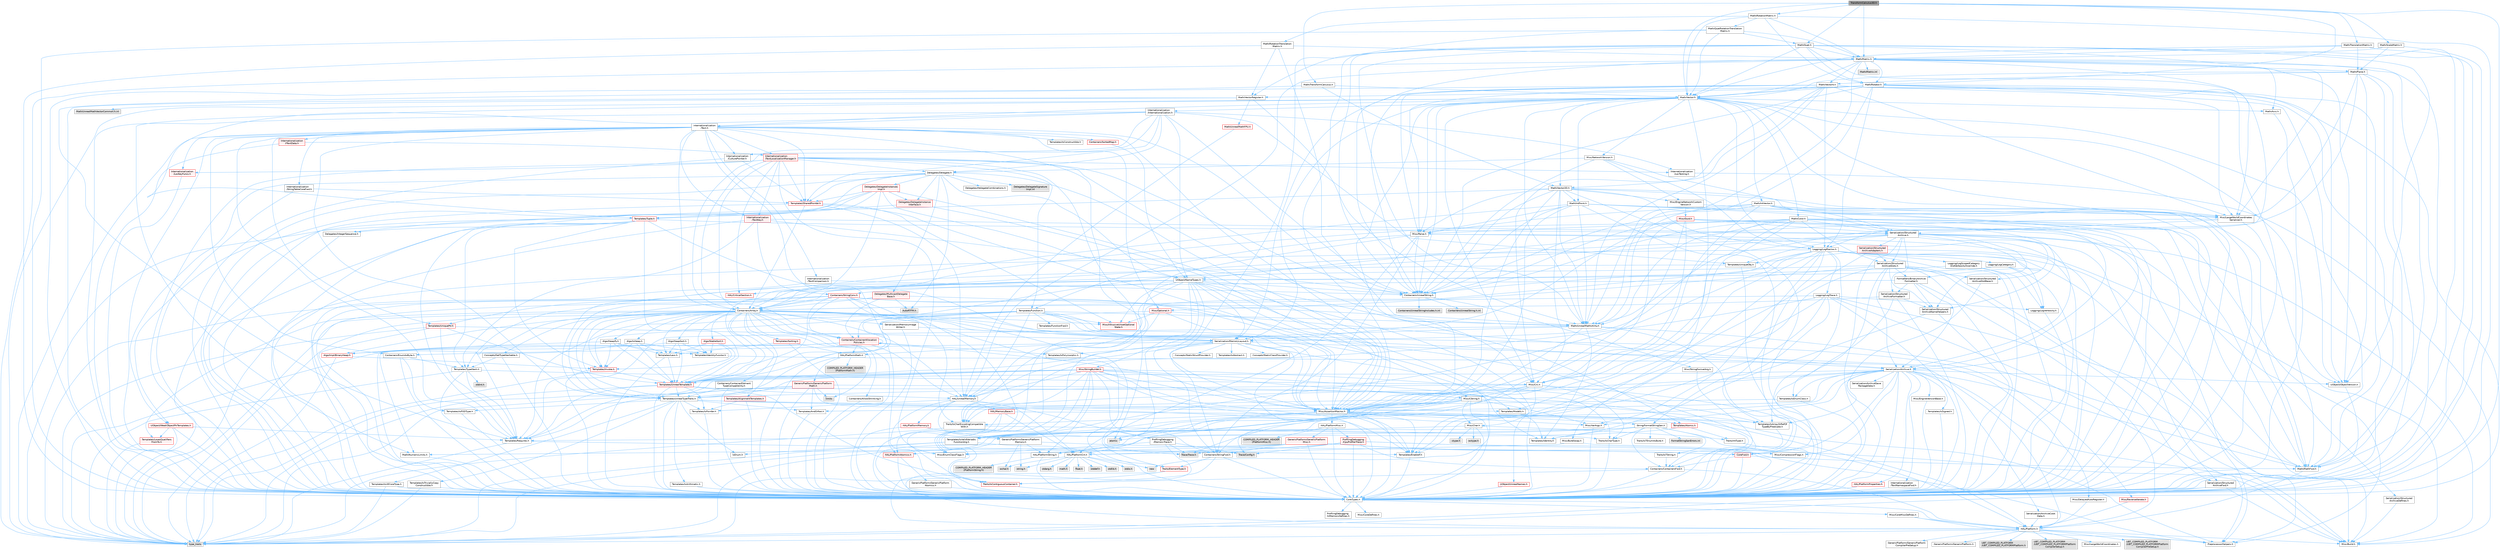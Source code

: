 digraph "TransformCalculus3D.h"
{
 // INTERACTIVE_SVG=YES
 // LATEX_PDF_SIZE
  bgcolor="transparent";
  edge [fontname=Helvetica,fontsize=10,labelfontname=Helvetica,labelfontsize=10];
  node [fontname=Helvetica,fontsize=10,shape=box,height=0.2,width=0.4];
  Node1 [id="Node000001",label="TransformCalculus3D.h",height=0.2,width=0.4,color="gray40", fillcolor="grey60", style="filled", fontcolor="black",tooltip=" "];
  Node1 -> Node2 [id="edge1_Node000001_Node000002",color="steelblue1",style="solid",tooltip=" "];
  Node2 [id="Node000002",label="CoreTypes.h",height=0.2,width=0.4,color="grey40", fillcolor="white", style="filled",URL="$dc/dec/CoreTypes_8h.html",tooltip=" "];
  Node2 -> Node3 [id="edge2_Node000002_Node000003",color="steelblue1",style="solid",tooltip=" "];
  Node3 [id="Node000003",label="HAL/Platform.h",height=0.2,width=0.4,color="grey40", fillcolor="white", style="filled",URL="$d9/dd0/Platform_8h.html",tooltip=" "];
  Node3 -> Node4 [id="edge3_Node000003_Node000004",color="steelblue1",style="solid",tooltip=" "];
  Node4 [id="Node000004",label="Misc/Build.h",height=0.2,width=0.4,color="grey40", fillcolor="white", style="filled",URL="$d3/dbb/Build_8h.html",tooltip=" "];
  Node3 -> Node5 [id="edge4_Node000003_Node000005",color="steelblue1",style="solid",tooltip=" "];
  Node5 [id="Node000005",label="Misc/LargeWorldCoordinates.h",height=0.2,width=0.4,color="grey40", fillcolor="white", style="filled",URL="$d2/dcb/LargeWorldCoordinates_8h.html",tooltip=" "];
  Node3 -> Node6 [id="edge5_Node000003_Node000006",color="steelblue1",style="solid",tooltip=" "];
  Node6 [id="Node000006",label="type_traits",height=0.2,width=0.4,color="grey60", fillcolor="#E0E0E0", style="filled",tooltip=" "];
  Node3 -> Node7 [id="edge6_Node000003_Node000007",color="steelblue1",style="solid",tooltip=" "];
  Node7 [id="Node000007",label="PreprocessorHelpers.h",height=0.2,width=0.4,color="grey40", fillcolor="white", style="filled",URL="$db/ddb/PreprocessorHelpers_8h.html",tooltip=" "];
  Node3 -> Node8 [id="edge7_Node000003_Node000008",color="steelblue1",style="solid",tooltip=" "];
  Node8 [id="Node000008",label="UBT_COMPILED_PLATFORM\l/UBT_COMPILED_PLATFORMPlatform\lCompilerPreSetup.h",height=0.2,width=0.4,color="grey60", fillcolor="#E0E0E0", style="filled",tooltip=" "];
  Node3 -> Node9 [id="edge8_Node000003_Node000009",color="steelblue1",style="solid",tooltip=" "];
  Node9 [id="Node000009",label="GenericPlatform/GenericPlatform\lCompilerPreSetup.h",height=0.2,width=0.4,color="grey40", fillcolor="white", style="filled",URL="$d9/dc8/GenericPlatformCompilerPreSetup_8h.html",tooltip=" "];
  Node3 -> Node10 [id="edge9_Node000003_Node000010",color="steelblue1",style="solid",tooltip=" "];
  Node10 [id="Node000010",label="GenericPlatform/GenericPlatform.h",height=0.2,width=0.4,color="grey40", fillcolor="white", style="filled",URL="$d6/d84/GenericPlatform_8h.html",tooltip=" "];
  Node3 -> Node11 [id="edge10_Node000003_Node000011",color="steelblue1",style="solid",tooltip=" "];
  Node11 [id="Node000011",label="UBT_COMPILED_PLATFORM\l/UBT_COMPILED_PLATFORMPlatform.h",height=0.2,width=0.4,color="grey60", fillcolor="#E0E0E0", style="filled",tooltip=" "];
  Node3 -> Node12 [id="edge11_Node000003_Node000012",color="steelblue1",style="solid",tooltip=" "];
  Node12 [id="Node000012",label="UBT_COMPILED_PLATFORM\l/UBT_COMPILED_PLATFORMPlatform\lCompilerSetup.h",height=0.2,width=0.4,color="grey60", fillcolor="#E0E0E0", style="filled",tooltip=" "];
  Node2 -> Node13 [id="edge12_Node000002_Node000013",color="steelblue1",style="solid",tooltip=" "];
  Node13 [id="Node000013",label="ProfilingDebugging\l/UMemoryDefines.h",height=0.2,width=0.4,color="grey40", fillcolor="white", style="filled",URL="$d2/da2/UMemoryDefines_8h.html",tooltip=" "];
  Node2 -> Node14 [id="edge13_Node000002_Node000014",color="steelblue1",style="solid",tooltip=" "];
  Node14 [id="Node000014",label="Misc/CoreMiscDefines.h",height=0.2,width=0.4,color="grey40", fillcolor="white", style="filled",URL="$da/d38/CoreMiscDefines_8h.html",tooltip=" "];
  Node14 -> Node3 [id="edge14_Node000014_Node000003",color="steelblue1",style="solid",tooltip=" "];
  Node14 -> Node7 [id="edge15_Node000014_Node000007",color="steelblue1",style="solid",tooltip=" "];
  Node2 -> Node15 [id="edge16_Node000002_Node000015",color="steelblue1",style="solid",tooltip=" "];
  Node15 [id="Node000015",label="Misc/CoreDefines.h",height=0.2,width=0.4,color="grey40", fillcolor="white", style="filled",URL="$d3/dd2/CoreDefines_8h.html",tooltip=" "];
  Node1 -> Node16 [id="edge17_Node000001_Node000016",color="steelblue1",style="solid",tooltip=" "];
  Node16 [id="Node000016",label="Math/Vector.h",height=0.2,width=0.4,color="grey40", fillcolor="white", style="filled",URL="$d6/dbe/Vector_8h.html",tooltip=" "];
  Node16 -> Node2 [id="edge18_Node000016_Node000002",color="steelblue1",style="solid",tooltip=" "];
  Node16 -> Node17 [id="edge19_Node000016_Node000017",color="steelblue1",style="solid",tooltip=" "];
  Node17 [id="Node000017",label="Misc/AssertionMacros.h",height=0.2,width=0.4,color="grey40", fillcolor="white", style="filled",URL="$d0/dfa/AssertionMacros_8h.html",tooltip=" "];
  Node17 -> Node2 [id="edge20_Node000017_Node000002",color="steelblue1",style="solid",tooltip=" "];
  Node17 -> Node3 [id="edge21_Node000017_Node000003",color="steelblue1",style="solid",tooltip=" "];
  Node17 -> Node18 [id="edge22_Node000017_Node000018",color="steelblue1",style="solid",tooltip=" "];
  Node18 [id="Node000018",label="HAL/PlatformMisc.h",height=0.2,width=0.4,color="grey40", fillcolor="white", style="filled",URL="$d0/df5/PlatformMisc_8h.html",tooltip=" "];
  Node18 -> Node2 [id="edge23_Node000018_Node000002",color="steelblue1",style="solid",tooltip=" "];
  Node18 -> Node19 [id="edge24_Node000018_Node000019",color="steelblue1",style="solid",tooltip=" "];
  Node19 [id="Node000019",label="GenericPlatform/GenericPlatform\lMisc.h",height=0.2,width=0.4,color="red", fillcolor="#FFF0F0", style="filled",URL="$db/d9a/GenericPlatformMisc_8h.html",tooltip=" "];
  Node19 -> Node20 [id="edge25_Node000019_Node000020",color="steelblue1",style="solid",tooltip=" "];
  Node20 [id="Node000020",label="Containers/StringFwd.h",height=0.2,width=0.4,color="grey40", fillcolor="white", style="filled",URL="$df/d37/StringFwd_8h.html",tooltip=" "];
  Node20 -> Node2 [id="edge26_Node000020_Node000002",color="steelblue1",style="solid",tooltip=" "];
  Node20 -> Node21 [id="edge27_Node000020_Node000021",color="steelblue1",style="solid",tooltip=" "];
  Node21 [id="Node000021",label="Traits/ElementType.h",height=0.2,width=0.4,color="red", fillcolor="#FFF0F0", style="filled",URL="$d5/d4f/ElementType_8h.html",tooltip=" "];
  Node21 -> Node3 [id="edge28_Node000021_Node000003",color="steelblue1",style="solid",tooltip=" "];
  Node21 -> Node6 [id="edge29_Node000021_Node000006",color="steelblue1",style="solid",tooltip=" "];
  Node20 -> Node23 [id="edge30_Node000020_Node000023",color="steelblue1",style="solid",tooltip=" "];
  Node23 [id="Node000023",label="Traits/IsContiguousContainer.h",height=0.2,width=0.4,color="red", fillcolor="#FFF0F0", style="filled",URL="$d5/d3c/IsContiguousContainer_8h.html",tooltip=" "];
  Node23 -> Node2 [id="edge31_Node000023_Node000002",color="steelblue1",style="solid",tooltip=" "];
  Node19 -> Node25 [id="edge32_Node000019_Node000025",color="steelblue1",style="solid",tooltip=" "];
  Node25 [id="Node000025",label="CoreFwd.h",height=0.2,width=0.4,color="red", fillcolor="#FFF0F0", style="filled",URL="$d1/d1e/CoreFwd_8h.html",tooltip=" "];
  Node25 -> Node2 [id="edge33_Node000025_Node000002",color="steelblue1",style="solid",tooltip=" "];
  Node25 -> Node26 [id="edge34_Node000025_Node000026",color="steelblue1",style="solid",tooltip=" "];
  Node26 [id="Node000026",label="Containers/ContainersFwd.h",height=0.2,width=0.4,color="grey40", fillcolor="white", style="filled",URL="$d4/d0a/ContainersFwd_8h.html",tooltip=" "];
  Node26 -> Node3 [id="edge35_Node000026_Node000003",color="steelblue1",style="solid",tooltip=" "];
  Node26 -> Node2 [id="edge36_Node000026_Node000002",color="steelblue1",style="solid",tooltip=" "];
  Node26 -> Node23 [id="edge37_Node000026_Node000023",color="steelblue1",style="solid",tooltip=" "];
  Node25 -> Node27 [id="edge38_Node000025_Node000027",color="steelblue1",style="solid",tooltip=" "];
  Node27 [id="Node000027",label="Math/MathFwd.h",height=0.2,width=0.4,color="grey40", fillcolor="white", style="filled",URL="$d2/d10/MathFwd_8h.html",tooltip=" "];
  Node27 -> Node3 [id="edge39_Node000027_Node000003",color="steelblue1",style="solid",tooltip=" "];
  Node19 -> Node2 [id="edge40_Node000019_Node000002",color="steelblue1",style="solid",tooltip=" "];
  Node19 -> Node30 [id="edge41_Node000019_Node000030",color="steelblue1",style="solid",tooltip=" "];
  Node30 [id="Node000030",label="HAL/PlatformCrt.h",height=0.2,width=0.4,color="grey40", fillcolor="white", style="filled",URL="$d8/d75/PlatformCrt_8h.html",tooltip=" "];
  Node30 -> Node31 [id="edge42_Node000030_Node000031",color="steelblue1",style="solid",tooltip=" "];
  Node31 [id="Node000031",label="new",height=0.2,width=0.4,color="grey60", fillcolor="#E0E0E0", style="filled",tooltip=" "];
  Node30 -> Node32 [id="edge43_Node000030_Node000032",color="steelblue1",style="solid",tooltip=" "];
  Node32 [id="Node000032",label="wchar.h",height=0.2,width=0.4,color="grey60", fillcolor="#E0E0E0", style="filled",tooltip=" "];
  Node30 -> Node33 [id="edge44_Node000030_Node000033",color="steelblue1",style="solid",tooltip=" "];
  Node33 [id="Node000033",label="stddef.h",height=0.2,width=0.4,color="grey60", fillcolor="#E0E0E0", style="filled",tooltip=" "];
  Node30 -> Node34 [id="edge45_Node000030_Node000034",color="steelblue1",style="solid",tooltip=" "];
  Node34 [id="Node000034",label="stdlib.h",height=0.2,width=0.4,color="grey60", fillcolor="#E0E0E0", style="filled",tooltip=" "];
  Node30 -> Node35 [id="edge46_Node000030_Node000035",color="steelblue1",style="solid",tooltip=" "];
  Node35 [id="Node000035",label="stdio.h",height=0.2,width=0.4,color="grey60", fillcolor="#E0E0E0", style="filled",tooltip=" "];
  Node30 -> Node36 [id="edge47_Node000030_Node000036",color="steelblue1",style="solid",tooltip=" "];
  Node36 [id="Node000036",label="stdarg.h",height=0.2,width=0.4,color="grey60", fillcolor="#E0E0E0", style="filled",tooltip=" "];
  Node30 -> Node37 [id="edge48_Node000030_Node000037",color="steelblue1",style="solid",tooltip=" "];
  Node37 [id="Node000037",label="math.h",height=0.2,width=0.4,color="grey60", fillcolor="#E0E0E0", style="filled",tooltip=" "];
  Node30 -> Node38 [id="edge49_Node000030_Node000038",color="steelblue1",style="solid",tooltip=" "];
  Node38 [id="Node000038",label="float.h",height=0.2,width=0.4,color="grey60", fillcolor="#E0E0E0", style="filled",tooltip=" "];
  Node30 -> Node39 [id="edge50_Node000030_Node000039",color="steelblue1",style="solid",tooltip=" "];
  Node39 [id="Node000039",label="string.h",height=0.2,width=0.4,color="grey60", fillcolor="#E0E0E0", style="filled",tooltip=" "];
  Node19 -> Node40 [id="edge51_Node000019_Node000040",color="steelblue1",style="solid",tooltip=" "];
  Node40 [id="Node000040",label="Math/NumericLimits.h",height=0.2,width=0.4,color="grey40", fillcolor="white", style="filled",URL="$df/d1b/NumericLimits_8h.html",tooltip=" "];
  Node40 -> Node2 [id="edge52_Node000040_Node000002",color="steelblue1",style="solid",tooltip=" "];
  Node19 -> Node41 [id="edge53_Node000019_Node000041",color="steelblue1",style="solid",tooltip=" "];
  Node41 [id="Node000041",label="Misc/CompressionFlags.h",height=0.2,width=0.4,color="grey40", fillcolor="white", style="filled",URL="$d9/d76/CompressionFlags_8h.html",tooltip=" "];
  Node19 -> Node42 [id="edge54_Node000019_Node000042",color="steelblue1",style="solid",tooltip=" "];
  Node42 [id="Node000042",label="Misc/EnumClassFlags.h",height=0.2,width=0.4,color="grey40", fillcolor="white", style="filled",URL="$d8/de7/EnumClassFlags_8h.html",tooltip=" "];
  Node18 -> Node45 [id="edge55_Node000018_Node000045",color="steelblue1",style="solid",tooltip=" "];
  Node45 [id="Node000045",label="COMPILED_PLATFORM_HEADER\l(PlatformMisc.h)",height=0.2,width=0.4,color="grey60", fillcolor="#E0E0E0", style="filled",tooltip=" "];
  Node18 -> Node46 [id="edge56_Node000018_Node000046",color="steelblue1",style="solid",tooltip=" "];
  Node46 [id="Node000046",label="ProfilingDebugging\l/CpuProfilerTrace.h",height=0.2,width=0.4,color="red", fillcolor="#FFF0F0", style="filled",URL="$da/dcb/CpuProfilerTrace_8h.html",tooltip=" "];
  Node46 -> Node2 [id="edge57_Node000046_Node000002",color="steelblue1",style="solid",tooltip=" "];
  Node46 -> Node26 [id="edge58_Node000046_Node000026",color="steelblue1",style="solid",tooltip=" "];
  Node46 -> Node47 [id="edge59_Node000046_Node000047",color="steelblue1",style="solid",tooltip=" "];
  Node47 [id="Node000047",label="HAL/PlatformAtomics.h",height=0.2,width=0.4,color="red", fillcolor="#FFF0F0", style="filled",URL="$d3/d36/PlatformAtomics_8h.html",tooltip=" "];
  Node47 -> Node2 [id="edge60_Node000047_Node000002",color="steelblue1",style="solid",tooltip=" "];
  Node47 -> Node48 [id="edge61_Node000047_Node000048",color="steelblue1",style="solid",tooltip=" "];
  Node48 [id="Node000048",label="GenericPlatform/GenericPlatform\lAtomics.h",height=0.2,width=0.4,color="grey40", fillcolor="white", style="filled",URL="$da/d72/GenericPlatformAtomics_8h.html",tooltip=" "];
  Node48 -> Node2 [id="edge62_Node000048_Node000002",color="steelblue1",style="solid",tooltip=" "];
  Node46 -> Node7 [id="edge63_Node000046_Node000007",color="steelblue1",style="solid",tooltip=" "];
  Node46 -> Node4 [id="edge64_Node000046_Node000004",color="steelblue1",style="solid",tooltip=" "];
  Node46 -> Node50 [id="edge65_Node000046_Node000050",color="steelblue1",style="solid",tooltip=" "];
  Node50 [id="Node000050",label="Trace/Config.h",height=0.2,width=0.4,color="grey60", fillcolor="#E0E0E0", style="filled",tooltip=" "];
  Node46 -> Node53 [id="edge66_Node000046_Node000053",color="steelblue1",style="solid",tooltip=" "];
  Node53 [id="Node000053",label="Trace/Trace.h",height=0.2,width=0.4,color="grey60", fillcolor="#E0E0E0", style="filled",tooltip=" "];
  Node17 -> Node7 [id="edge67_Node000017_Node000007",color="steelblue1",style="solid",tooltip=" "];
  Node17 -> Node54 [id="edge68_Node000017_Node000054",color="steelblue1",style="solid",tooltip=" "];
  Node54 [id="Node000054",label="Templates/EnableIf.h",height=0.2,width=0.4,color="grey40", fillcolor="white", style="filled",URL="$d7/d60/EnableIf_8h.html",tooltip=" "];
  Node54 -> Node2 [id="edge69_Node000054_Node000002",color="steelblue1",style="solid",tooltip=" "];
  Node17 -> Node55 [id="edge70_Node000017_Node000055",color="steelblue1",style="solid",tooltip=" "];
  Node55 [id="Node000055",label="Templates/IsArrayOrRefOf\lTypeByPredicate.h",height=0.2,width=0.4,color="grey40", fillcolor="white", style="filled",URL="$d6/da1/IsArrayOrRefOfTypeByPredicate_8h.html",tooltip=" "];
  Node55 -> Node2 [id="edge71_Node000055_Node000002",color="steelblue1",style="solid",tooltip=" "];
  Node17 -> Node56 [id="edge72_Node000017_Node000056",color="steelblue1",style="solid",tooltip=" "];
  Node56 [id="Node000056",label="Templates/IsValidVariadic\lFunctionArg.h",height=0.2,width=0.4,color="grey40", fillcolor="white", style="filled",URL="$d0/dc8/IsValidVariadicFunctionArg_8h.html",tooltip=" "];
  Node56 -> Node2 [id="edge73_Node000056_Node000002",color="steelblue1",style="solid",tooltip=" "];
  Node56 -> Node57 [id="edge74_Node000056_Node000057",color="steelblue1",style="solid",tooltip=" "];
  Node57 [id="Node000057",label="IsEnum.h",height=0.2,width=0.4,color="grey40", fillcolor="white", style="filled",URL="$d4/de5/IsEnum_8h.html",tooltip=" "];
  Node56 -> Node6 [id="edge75_Node000056_Node000006",color="steelblue1",style="solid",tooltip=" "];
  Node17 -> Node58 [id="edge76_Node000017_Node000058",color="steelblue1",style="solid",tooltip=" "];
  Node58 [id="Node000058",label="Traits/IsCharEncodingCompatible\lWith.h",height=0.2,width=0.4,color="grey40", fillcolor="white", style="filled",URL="$df/dd1/IsCharEncodingCompatibleWith_8h.html",tooltip=" "];
  Node58 -> Node6 [id="edge77_Node000058_Node000006",color="steelblue1",style="solid",tooltip=" "];
  Node58 -> Node59 [id="edge78_Node000058_Node000059",color="steelblue1",style="solid",tooltip=" "];
  Node59 [id="Node000059",label="Traits/IsCharType.h",height=0.2,width=0.4,color="grey40", fillcolor="white", style="filled",URL="$db/d51/IsCharType_8h.html",tooltip=" "];
  Node59 -> Node2 [id="edge79_Node000059_Node000002",color="steelblue1",style="solid",tooltip=" "];
  Node17 -> Node60 [id="edge80_Node000017_Node000060",color="steelblue1",style="solid",tooltip=" "];
  Node60 [id="Node000060",label="Misc/VarArgs.h",height=0.2,width=0.4,color="grey40", fillcolor="white", style="filled",URL="$d5/d6f/VarArgs_8h.html",tooltip=" "];
  Node60 -> Node2 [id="edge81_Node000060_Node000002",color="steelblue1",style="solid",tooltip=" "];
  Node17 -> Node61 [id="edge82_Node000017_Node000061",color="steelblue1",style="solid",tooltip=" "];
  Node61 [id="Node000061",label="String/FormatStringSan.h",height=0.2,width=0.4,color="grey40", fillcolor="white", style="filled",URL="$d3/d8b/FormatStringSan_8h.html",tooltip=" "];
  Node61 -> Node6 [id="edge83_Node000061_Node000006",color="steelblue1",style="solid",tooltip=" "];
  Node61 -> Node2 [id="edge84_Node000061_Node000002",color="steelblue1",style="solid",tooltip=" "];
  Node61 -> Node62 [id="edge85_Node000061_Node000062",color="steelblue1",style="solid",tooltip=" "];
  Node62 [id="Node000062",label="Templates/Requires.h",height=0.2,width=0.4,color="grey40", fillcolor="white", style="filled",URL="$dc/d96/Requires_8h.html",tooltip=" "];
  Node62 -> Node54 [id="edge86_Node000062_Node000054",color="steelblue1",style="solid",tooltip=" "];
  Node62 -> Node6 [id="edge87_Node000062_Node000006",color="steelblue1",style="solid",tooltip=" "];
  Node61 -> Node63 [id="edge88_Node000061_Node000063",color="steelblue1",style="solid",tooltip=" "];
  Node63 [id="Node000063",label="Templates/Identity.h",height=0.2,width=0.4,color="grey40", fillcolor="white", style="filled",URL="$d0/dd5/Identity_8h.html",tooltip=" "];
  Node61 -> Node56 [id="edge89_Node000061_Node000056",color="steelblue1",style="solid",tooltip=" "];
  Node61 -> Node59 [id="edge90_Node000061_Node000059",color="steelblue1",style="solid",tooltip=" "];
  Node61 -> Node64 [id="edge91_Node000061_Node000064",color="steelblue1",style="solid",tooltip=" "];
  Node64 [id="Node000064",label="Traits/IsTEnumAsByte.h",height=0.2,width=0.4,color="grey40", fillcolor="white", style="filled",URL="$d1/de6/IsTEnumAsByte_8h.html",tooltip=" "];
  Node61 -> Node65 [id="edge92_Node000061_Node000065",color="steelblue1",style="solid",tooltip=" "];
  Node65 [id="Node000065",label="Traits/IsTString.h",height=0.2,width=0.4,color="grey40", fillcolor="white", style="filled",URL="$d0/df8/IsTString_8h.html",tooltip=" "];
  Node65 -> Node26 [id="edge93_Node000065_Node000026",color="steelblue1",style="solid",tooltip=" "];
  Node61 -> Node26 [id="edge94_Node000061_Node000026",color="steelblue1",style="solid",tooltip=" "];
  Node61 -> Node66 [id="edge95_Node000061_Node000066",color="steelblue1",style="solid",tooltip=" "];
  Node66 [id="Node000066",label="FormatStringSanErrors.inl",height=0.2,width=0.4,color="grey60", fillcolor="#E0E0E0", style="filled",tooltip=" "];
  Node17 -> Node67 [id="edge96_Node000017_Node000067",color="steelblue1",style="solid",tooltip=" "];
  Node67 [id="Node000067",label="atomic",height=0.2,width=0.4,color="grey60", fillcolor="#E0E0E0", style="filled",tooltip=" "];
  Node16 -> Node27 [id="edge97_Node000016_Node000027",color="steelblue1",style="solid",tooltip=" "];
  Node16 -> Node40 [id="edge98_Node000016_Node000040",color="steelblue1",style="solid",tooltip=" "];
  Node16 -> Node68 [id="edge99_Node000016_Node000068",color="steelblue1",style="solid",tooltip=" "];
  Node68 [id="Node000068",label="Misc/Crc.h",height=0.2,width=0.4,color="grey40", fillcolor="white", style="filled",URL="$d4/dd2/Crc_8h.html",tooltip=" "];
  Node68 -> Node2 [id="edge100_Node000068_Node000002",color="steelblue1",style="solid",tooltip=" "];
  Node68 -> Node69 [id="edge101_Node000068_Node000069",color="steelblue1",style="solid",tooltip=" "];
  Node69 [id="Node000069",label="HAL/PlatformString.h",height=0.2,width=0.4,color="grey40", fillcolor="white", style="filled",URL="$db/db5/PlatformString_8h.html",tooltip=" "];
  Node69 -> Node2 [id="edge102_Node000069_Node000002",color="steelblue1",style="solid",tooltip=" "];
  Node69 -> Node70 [id="edge103_Node000069_Node000070",color="steelblue1",style="solid",tooltip=" "];
  Node70 [id="Node000070",label="COMPILED_PLATFORM_HEADER\l(PlatformString.h)",height=0.2,width=0.4,color="grey60", fillcolor="#E0E0E0", style="filled",tooltip=" "];
  Node68 -> Node17 [id="edge104_Node000068_Node000017",color="steelblue1",style="solid",tooltip=" "];
  Node68 -> Node71 [id="edge105_Node000068_Node000071",color="steelblue1",style="solid",tooltip=" "];
  Node71 [id="Node000071",label="Misc/CString.h",height=0.2,width=0.4,color="grey40", fillcolor="white", style="filled",URL="$d2/d49/CString_8h.html",tooltip=" "];
  Node71 -> Node2 [id="edge106_Node000071_Node000002",color="steelblue1",style="solid",tooltip=" "];
  Node71 -> Node30 [id="edge107_Node000071_Node000030",color="steelblue1",style="solid",tooltip=" "];
  Node71 -> Node69 [id="edge108_Node000071_Node000069",color="steelblue1",style="solid",tooltip=" "];
  Node71 -> Node17 [id="edge109_Node000071_Node000017",color="steelblue1",style="solid",tooltip=" "];
  Node71 -> Node72 [id="edge110_Node000071_Node000072",color="steelblue1",style="solid",tooltip=" "];
  Node72 [id="Node000072",label="Misc/Char.h",height=0.2,width=0.4,color="grey40", fillcolor="white", style="filled",URL="$d0/d58/Char_8h.html",tooltip=" "];
  Node72 -> Node2 [id="edge111_Node000072_Node000002",color="steelblue1",style="solid",tooltip=" "];
  Node72 -> Node73 [id="edge112_Node000072_Node000073",color="steelblue1",style="solid",tooltip=" "];
  Node73 [id="Node000073",label="Traits/IntType.h",height=0.2,width=0.4,color="grey40", fillcolor="white", style="filled",URL="$d7/deb/IntType_8h.html",tooltip=" "];
  Node73 -> Node3 [id="edge113_Node000073_Node000003",color="steelblue1",style="solid",tooltip=" "];
  Node72 -> Node74 [id="edge114_Node000072_Node000074",color="steelblue1",style="solid",tooltip=" "];
  Node74 [id="Node000074",label="ctype.h",height=0.2,width=0.4,color="grey60", fillcolor="#E0E0E0", style="filled",tooltip=" "];
  Node72 -> Node75 [id="edge115_Node000072_Node000075",color="steelblue1",style="solid",tooltip=" "];
  Node75 [id="Node000075",label="wctype.h",height=0.2,width=0.4,color="grey60", fillcolor="#E0E0E0", style="filled",tooltip=" "];
  Node72 -> Node6 [id="edge116_Node000072_Node000006",color="steelblue1",style="solid",tooltip=" "];
  Node71 -> Node60 [id="edge117_Node000071_Node000060",color="steelblue1",style="solid",tooltip=" "];
  Node71 -> Node55 [id="edge118_Node000071_Node000055",color="steelblue1",style="solid",tooltip=" "];
  Node71 -> Node56 [id="edge119_Node000071_Node000056",color="steelblue1",style="solid",tooltip=" "];
  Node71 -> Node58 [id="edge120_Node000071_Node000058",color="steelblue1",style="solid",tooltip=" "];
  Node68 -> Node72 [id="edge121_Node000068_Node000072",color="steelblue1",style="solid",tooltip=" "];
  Node68 -> Node76 [id="edge122_Node000068_Node000076",color="steelblue1",style="solid",tooltip=" "];
  Node76 [id="Node000076",label="Templates/UnrealTypeTraits.h",height=0.2,width=0.4,color="grey40", fillcolor="white", style="filled",URL="$d2/d2d/UnrealTypeTraits_8h.html",tooltip=" "];
  Node76 -> Node2 [id="edge123_Node000076_Node000002",color="steelblue1",style="solid",tooltip=" "];
  Node76 -> Node77 [id="edge124_Node000076_Node000077",color="steelblue1",style="solid",tooltip=" "];
  Node77 [id="Node000077",label="Templates/IsPointer.h",height=0.2,width=0.4,color="grey40", fillcolor="white", style="filled",URL="$d7/d05/IsPointer_8h.html",tooltip=" "];
  Node77 -> Node2 [id="edge125_Node000077_Node000002",color="steelblue1",style="solid",tooltip=" "];
  Node76 -> Node17 [id="edge126_Node000076_Node000017",color="steelblue1",style="solid",tooltip=" "];
  Node76 -> Node78 [id="edge127_Node000076_Node000078",color="steelblue1",style="solid",tooltip=" "];
  Node78 [id="Node000078",label="Templates/AndOrNot.h",height=0.2,width=0.4,color="grey40", fillcolor="white", style="filled",URL="$db/d0a/AndOrNot_8h.html",tooltip=" "];
  Node78 -> Node2 [id="edge128_Node000078_Node000002",color="steelblue1",style="solid",tooltip=" "];
  Node76 -> Node54 [id="edge129_Node000076_Node000054",color="steelblue1",style="solid",tooltip=" "];
  Node76 -> Node79 [id="edge130_Node000076_Node000079",color="steelblue1",style="solid",tooltip=" "];
  Node79 [id="Node000079",label="Templates/IsArithmetic.h",height=0.2,width=0.4,color="grey40", fillcolor="white", style="filled",URL="$d2/d5d/IsArithmetic_8h.html",tooltip=" "];
  Node79 -> Node2 [id="edge131_Node000079_Node000002",color="steelblue1",style="solid",tooltip=" "];
  Node76 -> Node57 [id="edge132_Node000076_Node000057",color="steelblue1",style="solid",tooltip=" "];
  Node76 -> Node80 [id="edge133_Node000076_Node000080",color="steelblue1",style="solid",tooltip=" "];
  Node80 [id="Node000080",label="Templates/Models.h",height=0.2,width=0.4,color="grey40", fillcolor="white", style="filled",URL="$d3/d0c/Models_8h.html",tooltip=" "];
  Node80 -> Node63 [id="edge134_Node000080_Node000063",color="steelblue1",style="solid",tooltip=" "];
  Node76 -> Node81 [id="edge135_Node000076_Node000081",color="steelblue1",style="solid",tooltip=" "];
  Node81 [id="Node000081",label="Templates/IsPODType.h",height=0.2,width=0.4,color="grey40", fillcolor="white", style="filled",URL="$d7/db1/IsPODType_8h.html",tooltip=" "];
  Node81 -> Node2 [id="edge136_Node000081_Node000002",color="steelblue1",style="solid",tooltip=" "];
  Node76 -> Node82 [id="edge137_Node000076_Node000082",color="steelblue1",style="solid",tooltip=" "];
  Node82 [id="Node000082",label="Templates/IsUECoreType.h",height=0.2,width=0.4,color="grey40", fillcolor="white", style="filled",URL="$d1/db8/IsUECoreType_8h.html",tooltip=" "];
  Node82 -> Node2 [id="edge138_Node000082_Node000002",color="steelblue1",style="solid",tooltip=" "];
  Node82 -> Node6 [id="edge139_Node000082_Node000006",color="steelblue1",style="solid",tooltip=" "];
  Node76 -> Node83 [id="edge140_Node000076_Node000083",color="steelblue1",style="solid",tooltip=" "];
  Node83 [id="Node000083",label="Templates/IsTriviallyCopy\lConstructible.h",height=0.2,width=0.4,color="grey40", fillcolor="white", style="filled",URL="$d3/d78/IsTriviallyCopyConstructible_8h.html",tooltip=" "];
  Node83 -> Node2 [id="edge141_Node000083_Node000002",color="steelblue1",style="solid",tooltip=" "];
  Node83 -> Node6 [id="edge142_Node000083_Node000006",color="steelblue1",style="solid",tooltip=" "];
  Node68 -> Node59 [id="edge143_Node000068_Node000059",color="steelblue1",style="solid",tooltip=" "];
  Node16 -> Node84 [id="edge144_Node000016_Node000084",color="steelblue1",style="solid",tooltip=" "];
  Node84 [id="Node000084",label="Math/UnrealMathUtility.h",height=0.2,width=0.4,color="grey40", fillcolor="white", style="filled",URL="$db/db8/UnrealMathUtility_8h.html",tooltip=" "];
  Node84 -> Node2 [id="edge145_Node000084_Node000002",color="steelblue1",style="solid",tooltip=" "];
  Node84 -> Node17 [id="edge146_Node000084_Node000017",color="steelblue1",style="solid",tooltip=" "];
  Node84 -> Node85 [id="edge147_Node000084_Node000085",color="steelblue1",style="solid",tooltip=" "];
  Node85 [id="Node000085",label="HAL/PlatformMath.h",height=0.2,width=0.4,color="grey40", fillcolor="white", style="filled",URL="$dc/d53/PlatformMath_8h.html",tooltip=" "];
  Node85 -> Node2 [id="edge148_Node000085_Node000002",color="steelblue1",style="solid",tooltip=" "];
  Node85 -> Node86 [id="edge149_Node000085_Node000086",color="steelblue1",style="solid",tooltip=" "];
  Node86 [id="Node000086",label="GenericPlatform/GenericPlatform\lMath.h",height=0.2,width=0.4,color="red", fillcolor="#FFF0F0", style="filled",URL="$d5/d79/GenericPlatformMath_8h.html",tooltip=" "];
  Node86 -> Node2 [id="edge150_Node000086_Node000002",color="steelblue1",style="solid",tooltip=" "];
  Node86 -> Node26 [id="edge151_Node000086_Node000026",color="steelblue1",style="solid",tooltip=" "];
  Node86 -> Node30 [id="edge152_Node000086_Node000030",color="steelblue1",style="solid",tooltip=" "];
  Node86 -> Node78 [id="edge153_Node000086_Node000078",color="steelblue1",style="solid",tooltip=" "];
  Node86 -> Node76 [id="edge154_Node000086_Node000076",color="steelblue1",style="solid",tooltip=" "];
  Node86 -> Node62 [id="edge155_Node000086_Node000062",color="steelblue1",style="solid",tooltip=" "];
  Node86 -> Node94 [id="edge156_Node000086_Node000094",color="steelblue1",style="solid",tooltip=" "];
  Node94 [id="Node000094",label="limits",height=0.2,width=0.4,color="grey60", fillcolor="#E0E0E0", style="filled",tooltip=" "];
  Node86 -> Node6 [id="edge157_Node000086_Node000006",color="steelblue1",style="solid",tooltip=" "];
  Node85 -> Node95 [id="edge158_Node000085_Node000095",color="steelblue1",style="solid",tooltip=" "];
  Node95 [id="Node000095",label="COMPILED_PLATFORM_HEADER\l(PlatformMath.h)",height=0.2,width=0.4,color="grey60", fillcolor="#E0E0E0", style="filled",tooltip=" "];
  Node84 -> Node27 [id="edge159_Node000084_Node000027",color="steelblue1",style="solid",tooltip=" "];
  Node84 -> Node63 [id="edge160_Node000084_Node000063",color="steelblue1",style="solid",tooltip=" "];
  Node84 -> Node62 [id="edge161_Node000084_Node000062",color="steelblue1",style="solid",tooltip=" "];
  Node16 -> Node96 [id="edge162_Node000016_Node000096",color="steelblue1",style="solid",tooltip=" "];
  Node96 [id="Node000096",label="Containers/UnrealString.h",height=0.2,width=0.4,color="grey40", fillcolor="white", style="filled",URL="$d5/dba/UnrealString_8h.html",tooltip=" "];
  Node96 -> Node97 [id="edge163_Node000096_Node000097",color="steelblue1",style="solid",tooltip=" "];
  Node97 [id="Node000097",label="Containers/UnrealStringIncludes.h.inl",height=0.2,width=0.4,color="grey60", fillcolor="#E0E0E0", style="filled",tooltip=" "];
  Node96 -> Node98 [id="edge164_Node000096_Node000098",color="steelblue1",style="solid",tooltip=" "];
  Node98 [id="Node000098",label="Containers/UnrealString.h.inl",height=0.2,width=0.4,color="grey60", fillcolor="#E0E0E0", style="filled",tooltip=" "];
  Node96 -> Node99 [id="edge165_Node000096_Node000099",color="steelblue1",style="solid",tooltip=" "];
  Node99 [id="Node000099",label="Misc/StringFormatArg.h",height=0.2,width=0.4,color="grey40", fillcolor="white", style="filled",URL="$d2/d16/StringFormatArg_8h.html",tooltip=" "];
  Node99 -> Node26 [id="edge166_Node000099_Node000026",color="steelblue1",style="solid",tooltip=" "];
  Node16 -> Node100 [id="edge167_Node000016_Node000100",color="steelblue1",style="solid",tooltip=" "];
  Node100 [id="Node000100",label="Misc/Parse.h",height=0.2,width=0.4,color="grey40", fillcolor="white", style="filled",URL="$dc/d71/Parse_8h.html",tooltip=" "];
  Node100 -> Node20 [id="edge168_Node000100_Node000020",color="steelblue1",style="solid",tooltip=" "];
  Node100 -> Node96 [id="edge169_Node000100_Node000096",color="steelblue1",style="solid",tooltip=" "];
  Node100 -> Node2 [id="edge170_Node000100_Node000002",color="steelblue1",style="solid",tooltip=" "];
  Node100 -> Node30 [id="edge171_Node000100_Node000030",color="steelblue1",style="solid",tooltip=" "];
  Node100 -> Node4 [id="edge172_Node000100_Node000004",color="steelblue1",style="solid",tooltip=" "];
  Node100 -> Node42 [id="edge173_Node000100_Node000042",color="steelblue1",style="solid",tooltip=" "];
  Node100 -> Node101 [id="edge174_Node000100_Node000101",color="steelblue1",style="solid",tooltip=" "];
  Node101 [id="Node000101",label="Templates/Function.h",height=0.2,width=0.4,color="grey40", fillcolor="white", style="filled",URL="$df/df5/Function_8h.html",tooltip=" "];
  Node101 -> Node2 [id="edge175_Node000101_Node000002",color="steelblue1",style="solid",tooltip=" "];
  Node101 -> Node17 [id="edge176_Node000101_Node000017",color="steelblue1",style="solid",tooltip=" "];
  Node101 -> Node102 [id="edge177_Node000101_Node000102",color="steelblue1",style="solid",tooltip=" "];
  Node102 [id="Node000102",label="Misc/IntrusiveUnsetOptional\lState.h",height=0.2,width=0.4,color="red", fillcolor="#FFF0F0", style="filled",URL="$d2/d0a/IntrusiveUnsetOptionalState_8h.html",tooltip=" "];
  Node101 -> Node104 [id="edge178_Node000101_Node000104",color="steelblue1",style="solid",tooltip=" "];
  Node104 [id="Node000104",label="HAL/UnrealMemory.h",height=0.2,width=0.4,color="grey40", fillcolor="white", style="filled",URL="$d9/d96/UnrealMemory_8h.html",tooltip=" "];
  Node104 -> Node2 [id="edge179_Node000104_Node000002",color="steelblue1",style="solid",tooltip=" "];
  Node104 -> Node105 [id="edge180_Node000104_Node000105",color="steelblue1",style="solid",tooltip=" "];
  Node105 [id="Node000105",label="GenericPlatform/GenericPlatform\lMemory.h",height=0.2,width=0.4,color="grey40", fillcolor="white", style="filled",URL="$dd/d22/GenericPlatformMemory_8h.html",tooltip=" "];
  Node105 -> Node25 [id="edge181_Node000105_Node000025",color="steelblue1",style="solid",tooltip=" "];
  Node105 -> Node2 [id="edge182_Node000105_Node000002",color="steelblue1",style="solid",tooltip=" "];
  Node105 -> Node69 [id="edge183_Node000105_Node000069",color="steelblue1",style="solid",tooltip=" "];
  Node105 -> Node39 [id="edge184_Node000105_Node000039",color="steelblue1",style="solid",tooltip=" "];
  Node105 -> Node32 [id="edge185_Node000105_Node000032",color="steelblue1",style="solid",tooltip=" "];
  Node104 -> Node106 [id="edge186_Node000104_Node000106",color="steelblue1",style="solid",tooltip=" "];
  Node106 [id="Node000106",label="HAL/MemoryBase.h",height=0.2,width=0.4,color="red", fillcolor="#FFF0F0", style="filled",URL="$d6/d9f/MemoryBase_8h.html",tooltip=" "];
  Node106 -> Node2 [id="edge187_Node000106_Node000002",color="steelblue1",style="solid",tooltip=" "];
  Node106 -> Node47 [id="edge188_Node000106_Node000047",color="steelblue1",style="solid",tooltip=" "];
  Node106 -> Node30 [id="edge189_Node000106_Node000030",color="steelblue1",style="solid",tooltip=" "];
  Node106 -> Node110 [id="edge190_Node000106_Node000110",color="steelblue1",style="solid",tooltip=" "];
  Node110 [id="Node000110",label="Templates/Atomic.h",height=0.2,width=0.4,color="red", fillcolor="#FFF0F0", style="filled",URL="$d3/d91/Atomic_8h.html",tooltip=" "];
  Node110 -> Node73 [id="edge191_Node000110_Node000073",color="steelblue1",style="solid",tooltip=" "];
  Node110 -> Node67 [id="edge192_Node000110_Node000067",color="steelblue1",style="solid",tooltip=" "];
  Node104 -> Node115 [id="edge193_Node000104_Node000115",color="steelblue1",style="solid",tooltip=" "];
  Node115 [id="Node000115",label="HAL/PlatformMemory.h",height=0.2,width=0.4,color="red", fillcolor="#FFF0F0", style="filled",URL="$de/d68/PlatformMemory_8h.html",tooltip=" "];
  Node115 -> Node2 [id="edge194_Node000115_Node000002",color="steelblue1",style="solid",tooltip=" "];
  Node115 -> Node105 [id="edge195_Node000115_Node000105",color="steelblue1",style="solid",tooltip=" "];
  Node104 -> Node117 [id="edge196_Node000104_Node000117",color="steelblue1",style="solid",tooltip=" "];
  Node117 [id="Node000117",label="ProfilingDebugging\l/MemoryTrace.h",height=0.2,width=0.4,color="grey40", fillcolor="white", style="filled",URL="$da/dd7/MemoryTrace_8h.html",tooltip=" "];
  Node117 -> Node3 [id="edge197_Node000117_Node000003",color="steelblue1",style="solid",tooltip=" "];
  Node117 -> Node42 [id="edge198_Node000117_Node000042",color="steelblue1",style="solid",tooltip=" "];
  Node117 -> Node50 [id="edge199_Node000117_Node000050",color="steelblue1",style="solid",tooltip=" "];
  Node117 -> Node53 [id="edge200_Node000117_Node000053",color="steelblue1",style="solid",tooltip=" "];
  Node104 -> Node77 [id="edge201_Node000104_Node000077",color="steelblue1",style="solid",tooltip=" "];
  Node101 -> Node118 [id="edge202_Node000101_Node000118",color="steelblue1",style="solid",tooltip=" "];
  Node118 [id="Node000118",label="Templates/FunctionFwd.h",height=0.2,width=0.4,color="grey40", fillcolor="white", style="filled",URL="$d6/d54/FunctionFwd_8h.html",tooltip=" "];
  Node101 -> Node76 [id="edge203_Node000101_Node000076",color="steelblue1",style="solid",tooltip=" "];
  Node101 -> Node119 [id="edge204_Node000101_Node000119",color="steelblue1",style="solid",tooltip=" "];
  Node119 [id="Node000119",label="Templates/Invoke.h",height=0.2,width=0.4,color="red", fillcolor="#FFF0F0", style="filled",URL="$d7/deb/Invoke_8h.html",tooltip=" "];
  Node119 -> Node2 [id="edge205_Node000119_Node000002",color="steelblue1",style="solid",tooltip=" "];
  Node119 -> Node121 [id="edge206_Node000119_Node000121",color="steelblue1",style="solid",tooltip=" "];
  Node121 [id="Node000121",label="Templates/UnrealTemplate.h",height=0.2,width=0.4,color="red", fillcolor="#FFF0F0", style="filled",URL="$d4/d24/UnrealTemplate_8h.html",tooltip=" "];
  Node121 -> Node2 [id="edge207_Node000121_Node000002",color="steelblue1",style="solid",tooltip=" "];
  Node121 -> Node77 [id="edge208_Node000121_Node000077",color="steelblue1",style="solid",tooltip=" "];
  Node121 -> Node104 [id="edge209_Node000121_Node000104",color="steelblue1",style="solid",tooltip=" "];
  Node121 -> Node76 [id="edge210_Node000121_Node000076",color="steelblue1",style="solid",tooltip=" "];
  Node121 -> Node62 [id="edge211_Node000121_Node000062",color="steelblue1",style="solid",tooltip=" "];
  Node121 -> Node63 [id="edge212_Node000121_Node000063",color="steelblue1",style="solid",tooltip=" "];
  Node121 -> Node23 [id="edge213_Node000121_Node000023",color="steelblue1",style="solid",tooltip=" "];
  Node121 -> Node6 [id="edge214_Node000121_Node000006",color="steelblue1",style="solid",tooltip=" "];
  Node119 -> Node6 [id="edge215_Node000119_Node000006",color="steelblue1",style="solid",tooltip=" "];
  Node101 -> Node121 [id="edge216_Node000101_Node000121",color="steelblue1",style="solid",tooltip=" "];
  Node101 -> Node62 [id="edge217_Node000101_Node000062",color="steelblue1",style="solid",tooltip=" "];
  Node101 -> Node84 [id="edge218_Node000101_Node000084",color="steelblue1",style="solid",tooltip=" "];
  Node101 -> Node31 [id="edge219_Node000101_Node000031",color="steelblue1",style="solid",tooltip=" "];
  Node101 -> Node6 [id="edge220_Node000101_Node000006",color="steelblue1",style="solid",tooltip=" "];
  Node16 -> Node125 [id="edge221_Node000016_Node000125",color="steelblue1",style="solid",tooltip=" "];
  Node125 [id="Node000125",label="Misc/LargeWorldCoordinates\lSerializer.h",height=0.2,width=0.4,color="grey40", fillcolor="white", style="filled",URL="$d7/df9/LargeWorldCoordinatesSerializer_8h.html",tooltip=" "];
  Node125 -> Node126 [id="edge222_Node000125_Node000126",color="steelblue1",style="solid",tooltip=" "];
  Node126 [id="Node000126",label="UObject/NameTypes.h",height=0.2,width=0.4,color="grey40", fillcolor="white", style="filled",URL="$d6/d35/NameTypes_8h.html",tooltip=" "];
  Node126 -> Node2 [id="edge223_Node000126_Node000002",color="steelblue1",style="solid",tooltip=" "];
  Node126 -> Node17 [id="edge224_Node000126_Node000017",color="steelblue1",style="solid",tooltip=" "];
  Node126 -> Node104 [id="edge225_Node000126_Node000104",color="steelblue1",style="solid",tooltip=" "];
  Node126 -> Node76 [id="edge226_Node000126_Node000076",color="steelblue1",style="solid",tooltip=" "];
  Node126 -> Node121 [id="edge227_Node000126_Node000121",color="steelblue1",style="solid",tooltip=" "];
  Node126 -> Node96 [id="edge228_Node000126_Node000096",color="steelblue1",style="solid",tooltip=" "];
  Node126 -> Node127 [id="edge229_Node000126_Node000127",color="steelblue1",style="solid",tooltip=" "];
  Node127 [id="Node000127",label="HAL/CriticalSection.h",height=0.2,width=0.4,color="red", fillcolor="#FFF0F0", style="filled",URL="$d6/d90/CriticalSection_8h.html",tooltip=" "];
  Node126 -> Node130 [id="edge230_Node000126_Node000130",color="steelblue1",style="solid",tooltip=" "];
  Node130 [id="Node000130",label="Containers/StringConv.h",height=0.2,width=0.4,color="red", fillcolor="#FFF0F0", style="filled",URL="$d3/ddf/StringConv_8h.html",tooltip=" "];
  Node130 -> Node2 [id="edge231_Node000130_Node000002",color="steelblue1",style="solid",tooltip=" "];
  Node130 -> Node17 [id="edge232_Node000130_Node000017",color="steelblue1",style="solid",tooltip=" "];
  Node130 -> Node131 [id="edge233_Node000130_Node000131",color="steelblue1",style="solid",tooltip=" "];
  Node131 [id="Node000131",label="Containers/ContainerAllocation\lPolicies.h",height=0.2,width=0.4,color="red", fillcolor="#FFF0F0", style="filled",URL="$d7/dff/ContainerAllocationPolicies_8h.html",tooltip=" "];
  Node131 -> Node2 [id="edge234_Node000131_Node000002",color="steelblue1",style="solid",tooltip=" "];
  Node131 -> Node131 [id="edge235_Node000131_Node000131",color="steelblue1",style="solid",tooltip=" "];
  Node131 -> Node85 [id="edge236_Node000131_Node000085",color="steelblue1",style="solid",tooltip=" "];
  Node131 -> Node104 [id="edge237_Node000131_Node000104",color="steelblue1",style="solid",tooltip=" "];
  Node131 -> Node40 [id="edge238_Node000131_Node000040",color="steelblue1",style="solid",tooltip=" "];
  Node131 -> Node17 [id="edge239_Node000131_Node000017",color="steelblue1",style="solid",tooltip=" "];
  Node131 -> Node133 [id="edge240_Node000131_Node000133",color="steelblue1",style="solid",tooltip=" "];
  Node133 [id="Node000133",label="Templates/IsPolymorphic.h",height=0.2,width=0.4,color="grey40", fillcolor="white", style="filled",URL="$dc/d20/IsPolymorphic_8h.html",tooltip=" "];
  Node131 -> Node6 [id="edge241_Node000131_Node000006",color="steelblue1",style="solid",tooltip=" "];
  Node130 -> Node135 [id="edge242_Node000130_Node000135",color="steelblue1",style="solid",tooltip=" "];
  Node135 [id="Node000135",label="Containers/Array.h",height=0.2,width=0.4,color="grey40", fillcolor="white", style="filled",URL="$df/dd0/Array_8h.html",tooltip=" "];
  Node135 -> Node2 [id="edge243_Node000135_Node000002",color="steelblue1",style="solid",tooltip=" "];
  Node135 -> Node17 [id="edge244_Node000135_Node000017",color="steelblue1",style="solid",tooltip=" "];
  Node135 -> Node102 [id="edge245_Node000135_Node000102",color="steelblue1",style="solid",tooltip=" "];
  Node135 -> Node136 [id="edge246_Node000135_Node000136",color="steelblue1",style="solid",tooltip=" "];
  Node136 [id="Node000136",label="Misc/ReverseIterate.h",height=0.2,width=0.4,color="red", fillcolor="#FFF0F0", style="filled",URL="$db/de3/ReverseIterate_8h.html",tooltip=" "];
  Node136 -> Node3 [id="edge247_Node000136_Node000003",color="steelblue1",style="solid",tooltip=" "];
  Node135 -> Node104 [id="edge248_Node000135_Node000104",color="steelblue1",style="solid",tooltip=" "];
  Node135 -> Node76 [id="edge249_Node000135_Node000076",color="steelblue1",style="solid",tooltip=" "];
  Node135 -> Node121 [id="edge250_Node000135_Node000121",color="steelblue1",style="solid",tooltip=" "];
  Node135 -> Node138 [id="edge251_Node000135_Node000138",color="steelblue1",style="solid",tooltip=" "];
  Node138 [id="Node000138",label="Containers/AllowShrinking.h",height=0.2,width=0.4,color="grey40", fillcolor="white", style="filled",URL="$d7/d1a/AllowShrinking_8h.html",tooltip=" "];
  Node138 -> Node2 [id="edge252_Node000138_Node000002",color="steelblue1",style="solid",tooltip=" "];
  Node135 -> Node131 [id="edge253_Node000135_Node000131",color="steelblue1",style="solid",tooltip=" "];
  Node135 -> Node139 [id="edge254_Node000135_Node000139",color="steelblue1",style="solid",tooltip=" "];
  Node139 [id="Node000139",label="Containers/ContainerElement\lTypeCompatibility.h",height=0.2,width=0.4,color="grey40", fillcolor="white", style="filled",URL="$df/ddf/ContainerElementTypeCompatibility_8h.html",tooltip=" "];
  Node139 -> Node2 [id="edge255_Node000139_Node000002",color="steelblue1",style="solid",tooltip=" "];
  Node139 -> Node76 [id="edge256_Node000139_Node000076",color="steelblue1",style="solid",tooltip=" "];
  Node135 -> Node140 [id="edge257_Node000135_Node000140",color="steelblue1",style="solid",tooltip=" "];
  Node140 [id="Node000140",label="Serialization/Archive.h",height=0.2,width=0.4,color="grey40", fillcolor="white", style="filled",URL="$d7/d3b/Archive_8h.html",tooltip=" "];
  Node140 -> Node25 [id="edge258_Node000140_Node000025",color="steelblue1",style="solid",tooltip=" "];
  Node140 -> Node2 [id="edge259_Node000140_Node000002",color="steelblue1",style="solid",tooltip=" "];
  Node140 -> Node141 [id="edge260_Node000140_Node000141",color="steelblue1",style="solid",tooltip=" "];
  Node141 [id="Node000141",label="HAL/PlatformProperties.h",height=0.2,width=0.4,color="red", fillcolor="#FFF0F0", style="filled",URL="$d9/db0/PlatformProperties_8h.html",tooltip=" "];
  Node141 -> Node2 [id="edge261_Node000141_Node000002",color="steelblue1",style="solid",tooltip=" "];
  Node140 -> Node144 [id="edge262_Node000140_Node000144",color="steelblue1",style="solid",tooltip=" "];
  Node144 [id="Node000144",label="Internationalization\l/TextNamespaceFwd.h",height=0.2,width=0.4,color="grey40", fillcolor="white", style="filled",URL="$d8/d97/TextNamespaceFwd_8h.html",tooltip=" "];
  Node144 -> Node2 [id="edge263_Node000144_Node000002",color="steelblue1",style="solid",tooltip=" "];
  Node140 -> Node27 [id="edge264_Node000140_Node000027",color="steelblue1",style="solid",tooltip=" "];
  Node140 -> Node17 [id="edge265_Node000140_Node000017",color="steelblue1",style="solid",tooltip=" "];
  Node140 -> Node4 [id="edge266_Node000140_Node000004",color="steelblue1",style="solid",tooltip=" "];
  Node140 -> Node41 [id="edge267_Node000140_Node000041",color="steelblue1",style="solid",tooltip=" "];
  Node140 -> Node145 [id="edge268_Node000140_Node000145",color="steelblue1",style="solid",tooltip=" "];
  Node145 [id="Node000145",label="Misc/EngineVersionBase.h",height=0.2,width=0.4,color="grey40", fillcolor="white", style="filled",URL="$d5/d2b/EngineVersionBase_8h.html",tooltip=" "];
  Node145 -> Node2 [id="edge269_Node000145_Node000002",color="steelblue1",style="solid",tooltip=" "];
  Node140 -> Node60 [id="edge270_Node000140_Node000060",color="steelblue1",style="solid",tooltip=" "];
  Node140 -> Node146 [id="edge271_Node000140_Node000146",color="steelblue1",style="solid",tooltip=" "];
  Node146 [id="Node000146",label="Serialization/ArchiveCook\lData.h",height=0.2,width=0.4,color="grey40", fillcolor="white", style="filled",URL="$dc/db6/ArchiveCookData_8h.html",tooltip=" "];
  Node146 -> Node3 [id="edge272_Node000146_Node000003",color="steelblue1",style="solid",tooltip=" "];
  Node140 -> Node147 [id="edge273_Node000140_Node000147",color="steelblue1",style="solid",tooltip=" "];
  Node147 [id="Node000147",label="Serialization/ArchiveSave\lPackageData.h",height=0.2,width=0.4,color="grey40", fillcolor="white", style="filled",URL="$d1/d37/ArchiveSavePackageData_8h.html",tooltip=" "];
  Node140 -> Node54 [id="edge274_Node000140_Node000054",color="steelblue1",style="solid",tooltip=" "];
  Node140 -> Node55 [id="edge275_Node000140_Node000055",color="steelblue1",style="solid",tooltip=" "];
  Node140 -> Node148 [id="edge276_Node000140_Node000148",color="steelblue1",style="solid",tooltip=" "];
  Node148 [id="Node000148",label="Templates/IsEnumClass.h",height=0.2,width=0.4,color="grey40", fillcolor="white", style="filled",URL="$d7/d15/IsEnumClass_8h.html",tooltip=" "];
  Node148 -> Node2 [id="edge277_Node000148_Node000002",color="steelblue1",style="solid",tooltip=" "];
  Node148 -> Node78 [id="edge278_Node000148_Node000078",color="steelblue1",style="solid",tooltip=" "];
  Node140 -> Node91 [id="edge279_Node000140_Node000091",color="steelblue1",style="solid",tooltip=" "];
  Node91 [id="Node000091",label="Templates/IsSigned.h",height=0.2,width=0.4,color="grey40", fillcolor="white", style="filled",URL="$d8/dd8/IsSigned_8h.html",tooltip=" "];
  Node91 -> Node2 [id="edge280_Node000091_Node000002",color="steelblue1",style="solid",tooltip=" "];
  Node140 -> Node56 [id="edge281_Node000140_Node000056",color="steelblue1",style="solid",tooltip=" "];
  Node140 -> Node121 [id="edge282_Node000140_Node000121",color="steelblue1",style="solid",tooltip=" "];
  Node140 -> Node58 [id="edge283_Node000140_Node000058",color="steelblue1",style="solid",tooltip=" "];
  Node140 -> Node149 [id="edge284_Node000140_Node000149",color="steelblue1",style="solid",tooltip=" "];
  Node149 [id="Node000149",label="UObject/ObjectVersion.h",height=0.2,width=0.4,color="grey40", fillcolor="white", style="filled",URL="$da/d63/ObjectVersion_8h.html",tooltip=" "];
  Node149 -> Node2 [id="edge285_Node000149_Node000002",color="steelblue1",style="solid",tooltip=" "];
  Node135 -> Node150 [id="edge286_Node000135_Node000150",color="steelblue1",style="solid",tooltip=" "];
  Node150 [id="Node000150",label="Serialization/MemoryImage\lWriter.h",height=0.2,width=0.4,color="grey40", fillcolor="white", style="filled",URL="$d0/d08/MemoryImageWriter_8h.html",tooltip=" "];
  Node150 -> Node2 [id="edge287_Node000150_Node000002",color="steelblue1",style="solid",tooltip=" "];
  Node150 -> Node151 [id="edge288_Node000150_Node000151",color="steelblue1",style="solid",tooltip=" "];
  Node151 [id="Node000151",label="Serialization/MemoryLayout.h",height=0.2,width=0.4,color="grey40", fillcolor="white", style="filled",URL="$d7/d66/MemoryLayout_8h.html",tooltip=" "];
  Node151 -> Node152 [id="edge289_Node000151_Node000152",color="steelblue1",style="solid",tooltip=" "];
  Node152 [id="Node000152",label="Concepts/StaticClassProvider.h",height=0.2,width=0.4,color="grey40", fillcolor="white", style="filled",URL="$dd/d83/StaticClassProvider_8h.html",tooltip=" "];
  Node151 -> Node153 [id="edge290_Node000151_Node000153",color="steelblue1",style="solid",tooltip=" "];
  Node153 [id="Node000153",label="Concepts/StaticStructProvider.h",height=0.2,width=0.4,color="grey40", fillcolor="white", style="filled",URL="$d5/d77/StaticStructProvider_8h.html",tooltip=" "];
  Node151 -> Node154 [id="edge291_Node000151_Node000154",color="steelblue1",style="solid",tooltip=" "];
  Node154 [id="Node000154",label="Containers/EnumAsByte.h",height=0.2,width=0.4,color="grey40", fillcolor="white", style="filled",URL="$d6/d9a/EnumAsByte_8h.html",tooltip=" "];
  Node154 -> Node2 [id="edge292_Node000154_Node000002",color="steelblue1",style="solid",tooltip=" "];
  Node154 -> Node81 [id="edge293_Node000154_Node000081",color="steelblue1",style="solid",tooltip=" "];
  Node154 -> Node155 [id="edge294_Node000154_Node000155",color="steelblue1",style="solid",tooltip=" "];
  Node155 [id="Node000155",label="Templates/TypeHash.h",height=0.2,width=0.4,color="grey40", fillcolor="white", style="filled",URL="$d1/d62/TypeHash_8h.html",tooltip=" "];
  Node155 -> Node2 [id="edge295_Node000155_Node000002",color="steelblue1",style="solid",tooltip=" "];
  Node155 -> Node62 [id="edge296_Node000155_Node000062",color="steelblue1",style="solid",tooltip=" "];
  Node155 -> Node68 [id="edge297_Node000155_Node000068",color="steelblue1",style="solid",tooltip=" "];
  Node155 -> Node156 [id="edge298_Node000155_Node000156",color="steelblue1",style="solid",tooltip=" "];
  Node156 [id="Node000156",label="stdint.h",height=0.2,width=0.4,color="grey60", fillcolor="#E0E0E0", style="filled",tooltip=" "];
  Node155 -> Node6 [id="edge299_Node000155_Node000006",color="steelblue1",style="solid",tooltip=" "];
  Node151 -> Node20 [id="edge300_Node000151_Node000020",color="steelblue1",style="solid",tooltip=" "];
  Node151 -> Node104 [id="edge301_Node000151_Node000104",color="steelblue1",style="solid",tooltip=" "];
  Node151 -> Node157 [id="edge302_Node000151_Node000157",color="steelblue1",style="solid",tooltip=" "];
  Node157 [id="Node000157",label="Misc/DelayedAutoRegister.h",height=0.2,width=0.4,color="grey40", fillcolor="white", style="filled",URL="$d1/dda/DelayedAutoRegister_8h.html",tooltip=" "];
  Node157 -> Node3 [id="edge303_Node000157_Node000003",color="steelblue1",style="solid",tooltip=" "];
  Node151 -> Node54 [id="edge304_Node000151_Node000054",color="steelblue1",style="solid",tooltip=" "];
  Node151 -> Node158 [id="edge305_Node000151_Node000158",color="steelblue1",style="solid",tooltip=" "];
  Node158 [id="Node000158",label="Templates/IsAbstract.h",height=0.2,width=0.4,color="grey40", fillcolor="white", style="filled",URL="$d8/db7/IsAbstract_8h.html",tooltip=" "];
  Node151 -> Node133 [id="edge306_Node000151_Node000133",color="steelblue1",style="solid",tooltip=" "];
  Node151 -> Node80 [id="edge307_Node000151_Node000080",color="steelblue1",style="solid",tooltip=" "];
  Node151 -> Node121 [id="edge308_Node000151_Node000121",color="steelblue1",style="solid",tooltip=" "];
  Node135 -> Node159 [id="edge309_Node000135_Node000159",color="steelblue1",style="solid",tooltip=" "];
  Node159 [id="Node000159",label="Algo/Heapify.h",height=0.2,width=0.4,color="grey40", fillcolor="white", style="filled",URL="$d0/d2a/Heapify_8h.html",tooltip=" "];
  Node159 -> Node160 [id="edge310_Node000159_Node000160",color="steelblue1",style="solid",tooltip=" "];
  Node160 [id="Node000160",label="Algo/Impl/BinaryHeap.h",height=0.2,width=0.4,color="red", fillcolor="#FFF0F0", style="filled",URL="$d7/da3/Algo_2Impl_2BinaryHeap_8h.html",tooltip=" "];
  Node160 -> Node119 [id="edge311_Node000160_Node000119",color="steelblue1",style="solid",tooltip=" "];
  Node160 -> Node6 [id="edge312_Node000160_Node000006",color="steelblue1",style="solid",tooltip=" "];
  Node159 -> Node163 [id="edge313_Node000159_Node000163",color="steelblue1",style="solid",tooltip=" "];
  Node163 [id="Node000163",label="Templates/IdentityFunctor.h",height=0.2,width=0.4,color="grey40", fillcolor="white", style="filled",URL="$d7/d2e/IdentityFunctor_8h.html",tooltip=" "];
  Node163 -> Node3 [id="edge314_Node000163_Node000003",color="steelblue1",style="solid",tooltip=" "];
  Node159 -> Node119 [id="edge315_Node000159_Node000119",color="steelblue1",style="solid",tooltip=" "];
  Node159 -> Node164 [id="edge316_Node000159_Node000164",color="steelblue1",style="solid",tooltip=" "];
  Node164 [id="Node000164",label="Templates/Less.h",height=0.2,width=0.4,color="grey40", fillcolor="white", style="filled",URL="$de/dc8/Less_8h.html",tooltip=" "];
  Node164 -> Node2 [id="edge317_Node000164_Node000002",color="steelblue1",style="solid",tooltip=" "];
  Node164 -> Node121 [id="edge318_Node000164_Node000121",color="steelblue1",style="solid",tooltip=" "];
  Node159 -> Node121 [id="edge319_Node000159_Node000121",color="steelblue1",style="solid",tooltip=" "];
  Node135 -> Node165 [id="edge320_Node000135_Node000165",color="steelblue1",style="solid",tooltip=" "];
  Node165 [id="Node000165",label="Algo/HeapSort.h",height=0.2,width=0.4,color="grey40", fillcolor="white", style="filled",URL="$d3/d92/HeapSort_8h.html",tooltip=" "];
  Node165 -> Node160 [id="edge321_Node000165_Node000160",color="steelblue1",style="solid",tooltip=" "];
  Node165 -> Node163 [id="edge322_Node000165_Node000163",color="steelblue1",style="solid",tooltip=" "];
  Node165 -> Node164 [id="edge323_Node000165_Node000164",color="steelblue1",style="solid",tooltip=" "];
  Node165 -> Node121 [id="edge324_Node000165_Node000121",color="steelblue1",style="solid",tooltip=" "];
  Node135 -> Node166 [id="edge325_Node000135_Node000166",color="steelblue1",style="solid",tooltip=" "];
  Node166 [id="Node000166",label="Algo/IsHeap.h",height=0.2,width=0.4,color="grey40", fillcolor="white", style="filled",URL="$de/d32/IsHeap_8h.html",tooltip=" "];
  Node166 -> Node160 [id="edge326_Node000166_Node000160",color="steelblue1",style="solid",tooltip=" "];
  Node166 -> Node163 [id="edge327_Node000166_Node000163",color="steelblue1",style="solid",tooltip=" "];
  Node166 -> Node119 [id="edge328_Node000166_Node000119",color="steelblue1",style="solid",tooltip=" "];
  Node166 -> Node164 [id="edge329_Node000166_Node000164",color="steelblue1",style="solid",tooltip=" "];
  Node166 -> Node121 [id="edge330_Node000166_Node000121",color="steelblue1",style="solid",tooltip=" "];
  Node135 -> Node160 [id="edge331_Node000135_Node000160",color="steelblue1",style="solid",tooltip=" "];
  Node135 -> Node167 [id="edge332_Node000135_Node000167",color="steelblue1",style="solid",tooltip=" "];
  Node167 [id="Node000167",label="Algo/StableSort.h",height=0.2,width=0.4,color="red", fillcolor="#FFF0F0", style="filled",URL="$d7/d3c/StableSort_8h.html",tooltip=" "];
  Node167 -> Node163 [id="edge333_Node000167_Node000163",color="steelblue1",style="solid",tooltip=" "];
  Node167 -> Node119 [id="edge334_Node000167_Node000119",color="steelblue1",style="solid",tooltip=" "];
  Node167 -> Node164 [id="edge335_Node000167_Node000164",color="steelblue1",style="solid",tooltip=" "];
  Node167 -> Node121 [id="edge336_Node000167_Node000121",color="steelblue1",style="solid",tooltip=" "];
  Node135 -> Node170 [id="edge337_Node000135_Node000170",color="steelblue1",style="solid",tooltip=" "];
  Node170 [id="Node000170",label="Concepts/GetTypeHashable.h",height=0.2,width=0.4,color="grey40", fillcolor="white", style="filled",URL="$d3/da2/GetTypeHashable_8h.html",tooltip=" "];
  Node170 -> Node2 [id="edge338_Node000170_Node000002",color="steelblue1",style="solid",tooltip=" "];
  Node170 -> Node155 [id="edge339_Node000170_Node000155",color="steelblue1",style="solid",tooltip=" "];
  Node135 -> Node163 [id="edge340_Node000135_Node000163",color="steelblue1",style="solid",tooltip=" "];
  Node135 -> Node119 [id="edge341_Node000135_Node000119",color="steelblue1",style="solid",tooltip=" "];
  Node135 -> Node164 [id="edge342_Node000135_Node000164",color="steelblue1",style="solid",tooltip=" "];
  Node135 -> Node171 [id="edge343_Node000135_Node000171",color="steelblue1",style="solid",tooltip=" "];
  Node171 [id="Node000171",label="Templates/LosesQualifiers\lFromTo.h",height=0.2,width=0.4,color="red", fillcolor="#FFF0F0", style="filled",URL="$d2/db3/LosesQualifiersFromTo_8h.html",tooltip=" "];
  Node171 -> Node6 [id="edge344_Node000171_Node000006",color="steelblue1",style="solid",tooltip=" "];
  Node135 -> Node62 [id="edge345_Node000135_Node000062",color="steelblue1",style="solid",tooltip=" "];
  Node135 -> Node172 [id="edge346_Node000135_Node000172",color="steelblue1",style="solid",tooltip=" "];
  Node172 [id="Node000172",label="Templates/Sorting.h",height=0.2,width=0.4,color="red", fillcolor="#FFF0F0", style="filled",URL="$d3/d9e/Sorting_8h.html",tooltip=" "];
  Node172 -> Node2 [id="edge347_Node000172_Node000002",color="steelblue1",style="solid",tooltip=" "];
  Node172 -> Node85 [id="edge348_Node000172_Node000085",color="steelblue1",style="solid",tooltip=" "];
  Node172 -> Node164 [id="edge349_Node000172_Node000164",color="steelblue1",style="solid",tooltip=" "];
  Node135 -> Node175 [id="edge350_Node000135_Node000175",color="steelblue1",style="solid",tooltip=" "];
  Node175 [id="Node000175",label="Templates/AlignmentTemplates.h",height=0.2,width=0.4,color="red", fillcolor="#FFF0F0", style="filled",URL="$dd/d32/AlignmentTemplates_8h.html",tooltip=" "];
  Node175 -> Node2 [id="edge351_Node000175_Node000002",color="steelblue1",style="solid",tooltip=" "];
  Node175 -> Node77 [id="edge352_Node000175_Node000077",color="steelblue1",style="solid",tooltip=" "];
  Node135 -> Node21 [id="edge353_Node000135_Node000021",color="steelblue1",style="solid",tooltip=" "];
  Node135 -> Node94 [id="edge354_Node000135_Node000094",color="steelblue1",style="solid",tooltip=" "];
  Node135 -> Node6 [id="edge355_Node000135_Node000006",color="steelblue1",style="solid",tooltip=" "];
  Node130 -> Node71 [id="edge356_Node000130_Node000071",color="steelblue1",style="solid",tooltip=" "];
  Node130 -> Node121 [id="edge357_Node000130_Node000121",color="steelblue1",style="solid",tooltip=" "];
  Node130 -> Node76 [id="edge358_Node000130_Node000076",color="steelblue1",style="solid",tooltip=" "];
  Node130 -> Node21 [id="edge359_Node000130_Node000021",color="steelblue1",style="solid",tooltip=" "];
  Node130 -> Node58 [id="edge360_Node000130_Node000058",color="steelblue1",style="solid",tooltip=" "];
  Node130 -> Node23 [id="edge361_Node000130_Node000023",color="steelblue1",style="solid",tooltip=" "];
  Node130 -> Node6 [id="edge362_Node000130_Node000006",color="steelblue1",style="solid",tooltip=" "];
  Node126 -> Node20 [id="edge363_Node000126_Node000020",color="steelblue1",style="solid",tooltip=" "];
  Node126 -> Node177 [id="edge364_Node000126_Node000177",color="steelblue1",style="solid",tooltip=" "];
  Node177 [id="Node000177",label="UObject/UnrealNames.h",height=0.2,width=0.4,color="red", fillcolor="#FFF0F0", style="filled",URL="$d8/db1/UnrealNames_8h.html",tooltip=" "];
  Node177 -> Node2 [id="edge365_Node000177_Node000002",color="steelblue1",style="solid",tooltip=" "];
  Node126 -> Node110 [id="edge366_Node000126_Node000110",color="steelblue1",style="solid",tooltip=" "];
  Node126 -> Node151 [id="edge367_Node000126_Node000151",color="steelblue1",style="solid",tooltip=" "];
  Node126 -> Node102 [id="edge368_Node000126_Node000102",color="steelblue1",style="solid",tooltip=" "];
  Node126 -> Node179 [id="edge369_Node000126_Node000179",color="steelblue1",style="solid",tooltip=" "];
  Node179 [id="Node000179",label="Misc/StringBuilder.h",height=0.2,width=0.4,color="red", fillcolor="#FFF0F0", style="filled",URL="$d4/d52/StringBuilder_8h.html",tooltip=" "];
  Node179 -> Node20 [id="edge370_Node000179_Node000020",color="steelblue1",style="solid",tooltip=" "];
  Node179 -> Node2 [id="edge371_Node000179_Node000002",color="steelblue1",style="solid",tooltip=" "];
  Node179 -> Node69 [id="edge372_Node000179_Node000069",color="steelblue1",style="solid",tooltip=" "];
  Node179 -> Node104 [id="edge373_Node000179_Node000104",color="steelblue1",style="solid",tooltip=" "];
  Node179 -> Node17 [id="edge374_Node000179_Node000017",color="steelblue1",style="solid",tooltip=" "];
  Node179 -> Node71 [id="edge375_Node000179_Node000071",color="steelblue1",style="solid",tooltip=" "];
  Node179 -> Node54 [id="edge376_Node000179_Node000054",color="steelblue1",style="solid",tooltip=" "];
  Node179 -> Node55 [id="edge377_Node000179_Node000055",color="steelblue1",style="solid",tooltip=" "];
  Node179 -> Node56 [id="edge378_Node000179_Node000056",color="steelblue1",style="solid",tooltip=" "];
  Node179 -> Node62 [id="edge379_Node000179_Node000062",color="steelblue1",style="solid",tooltip=" "];
  Node179 -> Node121 [id="edge380_Node000179_Node000121",color="steelblue1",style="solid",tooltip=" "];
  Node179 -> Node76 [id="edge381_Node000179_Node000076",color="steelblue1",style="solid",tooltip=" "];
  Node179 -> Node58 [id="edge382_Node000179_Node000058",color="steelblue1",style="solid",tooltip=" "];
  Node179 -> Node59 [id="edge383_Node000179_Node000059",color="steelblue1",style="solid",tooltip=" "];
  Node179 -> Node23 [id="edge384_Node000179_Node000023",color="steelblue1",style="solid",tooltip=" "];
  Node179 -> Node6 [id="edge385_Node000179_Node000006",color="steelblue1",style="solid",tooltip=" "];
  Node126 -> Node53 [id="edge386_Node000126_Node000053",color="steelblue1",style="solid",tooltip=" "];
  Node125 -> Node149 [id="edge387_Node000125_Node000149",color="steelblue1",style="solid",tooltip=" "];
  Node125 -> Node185 [id="edge388_Node000125_Node000185",color="steelblue1",style="solid",tooltip=" "];
  Node185 [id="Node000185",label="Serialization/Structured\lArchive.h",height=0.2,width=0.4,color="grey40", fillcolor="white", style="filled",URL="$d9/d1e/StructuredArchive_8h.html",tooltip=" "];
  Node185 -> Node135 [id="edge389_Node000185_Node000135",color="steelblue1",style="solid",tooltip=" "];
  Node185 -> Node131 [id="edge390_Node000185_Node000131",color="steelblue1",style="solid",tooltip=" "];
  Node185 -> Node2 [id="edge391_Node000185_Node000002",color="steelblue1",style="solid",tooltip=" "];
  Node185 -> Node186 [id="edge392_Node000185_Node000186",color="steelblue1",style="solid",tooltip=" "];
  Node186 [id="Node000186",label="Formatters/BinaryArchive\lFormatter.h",height=0.2,width=0.4,color="grey40", fillcolor="white", style="filled",URL="$d2/d01/BinaryArchiveFormatter_8h.html",tooltip=" "];
  Node186 -> Node135 [id="edge393_Node000186_Node000135",color="steelblue1",style="solid",tooltip=" "];
  Node186 -> Node3 [id="edge394_Node000186_Node000003",color="steelblue1",style="solid",tooltip=" "];
  Node186 -> Node140 [id="edge395_Node000186_Node000140",color="steelblue1",style="solid",tooltip=" "];
  Node186 -> Node187 [id="edge396_Node000186_Node000187",color="steelblue1",style="solid",tooltip=" "];
  Node187 [id="Node000187",label="Serialization/Structured\lArchiveFormatter.h",height=0.2,width=0.4,color="grey40", fillcolor="white", style="filled",URL="$db/dfe/StructuredArchiveFormatter_8h.html",tooltip=" "];
  Node187 -> Node135 [id="edge397_Node000187_Node000135",color="steelblue1",style="solid",tooltip=" "];
  Node187 -> Node25 [id="edge398_Node000187_Node000025",color="steelblue1",style="solid",tooltip=" "];
  Node187 -> Node2 [id="edge399_Node000187_Node000002",color="steelblue1",style="solid",tooltip=" "];
  Node187 -> Node188 [id="edge400_Node000187_Node000188",color="steelblue1",style="solid",tooltip=" "];
  Node188 [id="Node000188",label="Serialization/Structured\lArchiveNameHelpers.h",height=0.2,width=0.4,color="grey40", fillcolor="white", style="filled",URL="$d0/d7b/StructuredArchiveNameHelpers_8h.html",tooltip=" "];
  Node188 -> Node2 [id="edge401_Node000188_Node000002",color="steelblue1",style="solid",tooltip=" "];
  Node188 -> Node63 [id="edge402_Node000188_Node000063",color="steelblue1",style="solid",tooltip=" "];
  Node186 -> Node188 [id="edge403_Node000186_Node000188",color="steelblue1",style="solid",tooltip=" "];
  Node185 -> Node4 [id="edge404_Node000185_Node000004",color="steelblue1",style="solid",tooltip=" "];
  Node185 -> Node140 [id="edge405_Node000185_Node000140",color="steelblue1",style="solid",tooltip=" "];
  Node185 -> Node189 [id="edge406_Node000185_Node000189",color="steelblue1",style="solid",tooltip=" "];
  Node189 [id="Node000189",label="Serialization/Structured\lArchiveAdapters.h",height=0.2,width=0.4,color="red", fillcolor="#FFF0F0", style="filled",URL="$d3/de1/StructuredArchiveAdapters_8h.html",tooltip=" "];
  Node189 -> Node2 [id="edge407_Node000189_Node000002",color="steelblue1",style="solid",tooltip=" "];
  Node189 -> Node80 [id="edge408_Node000189_Node000080",color="steelblue1",style="solid",tooltip=" "];
  Node189 -> Node192 [id="edge409_Node000189_Node000192",color="steelblue1",style="solid",tooltip=" "];
  Node192 [id="Node000192",label="Serialization/Structured\lArchiveSlots.h",height=0.2,width=0.4,color="grey40", fillcolor="white", style="filled",URL="$d2/d87/StructuredArchiveSlots_8h.html",tooltip=" "];
  Node192 -> Node135 [id="edge410_Node000192_Node000135",color="steelblue1",style="solid",tooltip=" "];
  Node192 -> Node2 [id="edge411_Node000192_Node000002",color="steelblue1",style="solid",tooltip=" "];
  Node192 -> Node186 [id="edge412_Node000192_Node000186",color="steelblue1",style="solid",tooltip=" "];
  Node192 -> Node4 [id="edge413_Node000192_Node000004",color="steelblue1",style="solid",tooltip=" "];
  Node192 -> Node193 [id="edge414_Node000192_Node000193",color="steelblue1",style="solid",tooltip=" "];
  Node193 [id="Node000193",label="Misc/Optional.h",height=0.2,width=0.4,color="red", fillcolor="#FFF0F0", style="filled",URL="$d2/dae/Optional_8h.html",tooltip=" "];
  Node193 -> Node2 [id="edge415_Node000193_Node000002",color="steelblue1",style="solid",tooltip=" "];
  Node193 -> Node17 [id="edge416_Node000193_Node000017",color="steelblue1",style="solid",tooltip=" "];
  Node193 -> Node102 [id="edge417_Node000193_Node000102",color="steelblue1",style="solid",tooltip=" "];
  Node193 -> Node121 [id="edge418_Node000193_Node000121",color="steelblue1",style="solid",tooltip=" "];
  Node193 -> Node140 [id="edge419_Node000193_Node000140",color="steelblue1",style="solid",tooltip=" "];
  Node192 -> Node140 [id="edge420_Node000192_Node000140",color="steelblue1",style="solid",tooltip=" "];
  Node192 -> Node194 [id="edge421_Node000192_Node000194",color="steelblue1",style="solid",tooltip=" "];
  Node194 [id="Node000194",label="Serialization/Structured\lArchiveFwd.h",height=0.2,width=0.4,color="grey40", fillcolor="white", style="filled",URL="$d2/df9/StructuredArchiveFwd_8h.html",tooltip=" "];
  Node194 -> Node2 [id="edge422_Node000194_Node000002",color="steelblue1",style="solid",tooltip=" "];
  Node194 -> Node4 [id="edge423_Node000194_Node000004",color="steelblue1",style="solid",tooltip=" "];
  Node194 -> Node6 [id="edge424_Node000194_Node000006",color="steelblue1",style="solid",tooltip=" "];
  Node192 -> Node188 [id="edge425_Node000192_Node000188",color="steelblue1",style="solid",tooltip=" "];
  Node192 -> Node195 [id="edge426_Node000192_Node000195",color="steelblue1",style="solid",tooltip=" "];
  Node195 [id="Node000195",label="Serialization/Structured\lArchiveSlotBase.h",height=0.2,width=0.4,color="grey40", fillcolor="white", style="filled",URL="$d9/d9a/StructuredArchiveSlotBase_8h.html",tooltip=" "];
  Node195 -> Node2 [id="edge427_Node000195_Node000002",color="steelblue1",style="solid",tooltip=" "];
  Node192 -> Node54 [id="edge428_Node000192_Node000054",color="steelblue1",style="solid",tooltip=" "];
  Node192 -> Node148 [id="edge429_Node000192_Node000148",color="steelblue1",style="solid",tooltip=" "];
  Node189 -> Node196 [id="edge430_Node000189_Node000196",color="steelblue1",style="solid",tooltip=" "];
  Node196 [id="Node000196",label="Templates/UniqueObj.h",height=0.2,width=0.4,color="grey40", fillcolor="white", style="filled",URL="$da/d95/UniqueObj_8h.html",tooltip=" "];
  Node196 -> Node2 [id="edge431_Node000196_Node000002",color="steelblue1",style="solid",tooltip=" "];
  Node196 -> Node197 [id="edge432_Node000196_Node000197",color="steelblue1",style="solid",tooltip=" "];
  Node197 [id="Node000197",label="Templates/UniquePtr.h",height=0.2,width=0.4,color="red", fillcolor="#FFF0F0", style="filled",URL="$de/d1a/UniquePtr_8h.html",tooltip=" "];
  Node197 -> Node2 [id="edge433_Node000197_Node000002",color="steelblue1",style="solid",tooltip=" "];
  Node197 -> Node121 [id="edge434_Node000197_Node000121",color="steelblue1",style="solid",tooltip=" "];
  Node197 -> Node62 [id="edge435_Node000197_Node000062",color="steelblue1",style="solid",tooltip=" "];
  Node197 -> Node151 [id="edge436_Node000197_Node000151",color="steelblue1",style="solid",tooltip=" "];
  Node197 -> Node6 [id="edge437_Node000197_Node000006",color="steelblue1",style="solid",tooltip=" "];
  Node185 -> Node199 [id="edge438_Node000185_Node000199",color="steelblue1",style="solid",tooltip=" "];
  Node199 [id="Node000199",label="Serialization/Structured\lArchiveDefines.h",height=0.2,width=0.4,color="grey40", fillcolor="white", style="filled",URL="$d3/d61/StructuredArchiveDefines_8h.html",tooltip=" "];
  Node199 -> Node4 [id="edge439_Node000199_Node000004",color="steelblue1",style="solid",tooltip=" "];
  Node185 -> Node187 [id="edge440_Node000185_Node000187",color="steelblue1",style="solid",tooltip=" "];
  Node185 -> Node194 [id="edge441_Node000185_Node000194",color="steelblue1",style="solid",tooltip=" "];
  Node185 -> Node188 [id="edge442_Node000185_Node000188",color="steelblue1",style="solid",tooltip=" "];
  Node185 -> Node195 [id="edge443_Node000185_Node000195",color="steelblue1",style="solid",tooltip=" "];
  Node185 -> Node192 [id="edge444_Node000185_Node000192",color="steelblue1",style="solid",tooltip=" "];
  Node185 -> Node196 [id="edge445_Node000185_Node000196",color="steelblue1",style="solid",tooltip=" "];
  Node16 -> Node200 [id="edge446_Node000016_Node000200",color="steelblue1",style="solid",tooltip=" "];
  Node200 [id="Node000200",label="Misc/NetworkVersion.h",height=0.2,width=0.4,color="grey40", fillcolor="white", style="filled",URL="$d7/d4b/NetworkVersion_8h.html",tooltip=" "];
  Node200 -> Node96 [id="edge447_Node000200_Node000096",color="steelblue1",style="solid",tooltip=" "];
  Node200 -> Node2 [id="edge448_Node000200_Node000002",color="steelblue1",style="solid",tooltip=" "];
  Node200 -> Node201 [id="edge449_Node000200_Node000201",color="steelblue1",style="solid",tooltip=" "];
  Node201 [id="Node000201",label="Delegates/Delegate.h",height=0.2,width=0.4,color="grey40", fillcolor="white", style="filled",URL="$d4/d80/Delegate_8h.html",tooltip=" "];
  Node201 -> Node2 [id="edge450_Node000201_Node000002",color="steelblue1",style="solid",tooltip=" "];
  Node201 -> Node17 [id="edge451_Node000201_Node000017",color="steelblue1",style="solid",tooltip=" "];
  Node201 -> Node126 [id="edge452_Node000201_Node000126",color="steelblue1",style="solid",tooltip=" "];
  Node201 -> Node202 [id="edge453_Node000201_Node000202",color="steelblue1",style="solid",tooltip=" "];
  Node202 [id="Node000202",label="Templates/SharedPointer.h",height=0.2,width=0.4,color="red", fillcolor="#FFF0F0", style="filled",URL="$d2/d17/SharedPointer_8h.html",tooltip=" "];
  Node202 -> Node2 [id="edge454_Node000202_Node000002",color="steelblue1",style="solid",tooltip=" "];
  Node202 -> Node102 [id="edge455_Node000202_Node000102",color="steelblue1",style="solid",tooltip=" "];
  Node202 -> Node17 [id="edge456_Node000202_Node000017",color="steelblue1",style="solid",tooltip=" "];
  Node202 -> Node104 [id="edge457_Node000202_Node000104",color="steelblue1",style="solid",tooltip=" "];
  Node202 -> Node135 [id="edge458_Node000202_Node000135",color="steelblue1",style="solid",tooltip=" "];
  Node201 -> Node228 [id="edge459_Node000201_Node000228",color="steelblue1",style="solid",tooltip=" "];
  Node228 [id="Node000228",label="UObject/WeakObjectPtrTemplates.h",height=0.2,width=0.4,color="red", fillcolor="#FFF0F0", style="filled",URL="$d8/d3b/WeakObjectPtrTemplates_8h.html",tooltip=" "];
  Node228 -> Node2 [id="edge460_Node000228_Node000002",color="steelblue1",style="solid",tooltip=" "];
  Node228 -> Node171 [id="edge461_Node000228_Node000171",color="steelblue1",style="solid",tooltip=" "];
  Node228 -> Node62 [id="edge462_Node000228_Node000062",color="steelblue1",style="solid",tooltip=" "];
  Node228 -> Node6 [id="edge463_Node000228_Node000006",color="steelblue1",style="solid",tooltip=" "];
  Node201 -> Node231 [id="edge464_Node000201_Node000231",color="steelblue1",style="solid",tooltip=" "];
  Node231 [id="Node000231",label="Delegates/MulticastDelegate\lBase.h",height=0.2,width=0.4,color="red", fillcolor="#FFF0F0", style="filled",URL="$db/d16/MulticastDelegateBase_8h.html",tooltip=" "];
  Node231 -> Node226 [id="edge465_Node000231_Node000226",color="steelblue1",style="solid",tooltip=" "];
  Node226 [id="Node000226",label="AutoRTFM.h",height=0.2,width=0.4,color="grey60", fillcolor="#E0E0E0", style="filled",tooltip=" "];
  Node231 -> Node2 [id="edge466_Node000231_Node000002",color="steelblue1",style="solid",tooltip=" "];
  Node231 -> Node131 [id="edge467_Node000231_Node000131",color="steelblue1",style="solid",tooltip=" "];
  Node231 -> Node135 [id="edge468_Node000231_Node000135",color="steelblue1",style="solid",tooltip=" "];
  Node231 -> Node84 [id="edge469_Node000231_Node000084",color="steelblue1",style="solid",tooltip=" "];
  Node201 -> Node214 [id="edge470_Node000201_Node000214",color="steelblue1",style="solid",tooltip=" "];
  Node214 [id="Node000214",label="Delegates/IntegerSequence.h",height=0.2,width=0.4,color="grey40", fillcolor="white", style="filled",URL="$d2/dcc/IntegerSequence_8h.html",tooltip=" "];
  Node214 -> Node2 [id="edge471_Node000214_Node000002",color="steelblue1",style="solid",tooltip=" "];
  Node201 -> Node226 [id="edge472_Node000201_Node000226",color="steelblue1",style="solid",tooltip=" "];
  Node201 -> Node242 [id="edge473_Node000201_Node000242",color="steelblue1",style="solid",tooltip=" "];
  Node242 [id="Node000242",label="Delegates/DelegateInstance\lInterface.h",height=0.2,width=0.4,color="red", fillcolor="#FFF0F0", style="filled",URL="$de/d82/DelegateInstanceInterface_8h.html",tooltip=" "];
  Node242 -> Node17 [id="edge474_Node000242_Node000017",color="steelblue1",style="solid",tooltip=" "];
  Node242 -> Node213 [id="edge475_Node000242_Node000213",color="steelblue1",style="solid",tooltip=" "];
  Node213 [id="Node000213",label="Templates/Tuple.h",height=0.2,width=0.4,color="red", fillcolor="#FFF0F0", style="filled",URL="$d2/d4f/Tuple_8h.html",tooltip=" "];
  Node213 -> Node2 [id="edge476_Node000213_Node000002",color="steelblue1",style="solid",tooltip=" "];
  Node213 -> Node121 [id="edge477_Node000213_Node000121",color="steelblue1",style="solid",tooltip=" "];
  Node213 -> Node214 [id="edge478_Node000213_Node000214",color="steelblue1",style="solid",tooltip=" "];
  Node213 -> Node119 [id="edge479_Node000213_Node000119",color="steelblue1",style="solid",tooltip=" "];
  Node213 -> Node185 [id="edge480_Node000213_Node000185",color="steelblue1",style="solid",tooltip=" "];
  Node213 -> Node151 [id="edge481_Node000213_Node000151",color="steelblue1",style="solid",tooltip=" "];
  Node213 -> Node62 [id="edge482_Node000213_Node000062",color="steelblue1",style="solid",tooltip=" "];
  Node213 -> Node155 [id="edge483_Node000213_Node000155",color="steelblue1",style="solid",tooltip=" "];
  Node213 -> Node6 [id="edge484_Node000213_Node000006",color="steelblue1",style="solid",tooltip=" "];
  Node201 -> Node243 [id="edge485_Node000201_Node000243",color="steelblue1",style="solid",tooltip=" "];
  Node243 [id="Node000243",label="Delegates/DelegateInstances\lImpl.h",height=0.2,width=0.4,color="red", fillcolor="#FFF0F0", style="filled",URL="$d5/dc6/DelegateInstancesImpl_8h.html",tooltip=" "];
  Node243 -> Node2 [id="edge486_Node000243_Node000002",color="steelblue1",style="solid",tooltip=" "];
  Node243 -> Node242 [id="edge487_Node000243_Node000242",color="steelblue1",style="solid",tooltip=" "];
  Node243 -> Node17 [id="edge488_Node000243_Node000017",color="steelblue1",style="solid",tooltip=" "];
  Node243 -> Node202 [id="edge489_Node000243_Node000202",color="steelblue1",style="solid",tooltip=" "];
  Node243 -> Node213 [id="edge490_Node000243_Node000213",color="steelblue1",style="solid",tooltip=" "];
  Node243 -> Node76 [id="edge491_Node000243_Node000076",color="steelblue1",style="solid",tooltip=" "];
  Node243 -> Node126 [id="edge492_Node000243_Node000126",color="steelblue1",style="solid",tooltip=" "];
  Node243 -> Node228 [id="edge493_Node000243_Node000228",color="steelblue1",style="solid",tooltip=" "];
  Node201 -> Node244 [id="edge494_Node000201_Node000244",color="steelblue1",style="solid",tooltip=" "];
  Node244 [id="Node000244",label="Delegates/DelegateSignature\lImpl.inl",height=0.2,width=0.4,color="grey60", fillcolor="#E0E0E0", style="filled",tooltip=" "];
  Node201 -> Node245 [id="edge495_Node000201_Node000245",color="steelblue1",style="solid",tooltip=" "];
  Node245 [id="Node000245",label="Delegates/DelegateCombinations.h",height=0.2,width=0.4,color="grey40", fillcolor="white", style="filled",URL="$d3/d23/DelegateCombinations_8h.html",tooltip=" "];
  Node200 -> Node220 [id="edge496_Node000200_Node000220",color="steelblue1",style="solid",tooltip=" "];
  Node220 [id="Node000220",label="Logging/LogMacros.h",height=0.2,width=0.4,color="grey40", fillcolor="white", style="filled",URL="$d0/d16/LogMacros_8h.html",tooltip=" "];
  Node220 -> Node96 [id="edge497_Node000220_Node000096",color="steelblue1",style="solid",tooltip=" "];
  Node220 -> Node2 [id="edge498_Node000220_Node000002",color="steelblue1",style="solid",tooltip=" "];
  Node220 -> Node7 [id="edge499_Node000220_Node000007",color="steelblue1",style="solid",tooltip=" "];
  Node220 -> Node221 [id="edge500_Node000220_Node000221",color="steelblue1",style="solid",tooltip=" "];
  Node221 [id="Node000221",label="Logging/LogCategory.h",height=0.2,width=0.4,color="grey40", fillcolor="white", style="filled",URL="$d9/d36/LogCategory_8h.html",tooltip=" "];
  Node221 -> Node2 [id="edge501_Node000221_Node000002",color="steelblue1",style="solid",tooltip=" "];
  Node221 -> Node109 [id="edge502_Node000221_Node000109",color="steelblue1",style="solid",tooltip=" "];
  Node109 [id="Node000109",label="Logging/LogVerbosity.h",height=0.2,width=0.4,color="grey40", fillcolor="white", style="filled",URL="$d2/d8f/LogVerbosity_8h.html",tooltip=" "];
  Node109 -> Node2 [id="edge503_Node000109_Node000002",color="steelblue1",style="solid",tooltip=" "];
  Node221 -> Node126 [id="edge504_Node000221_Node000126",color="steelblue1",style="solid",tooltip=" "];
  Node220 -> Node222 [id="edge505_Node000220_Node000222",color="steelblue1",style="solid",tooltip=" "];
  Node222 [id="Node000222",label="Logging/LogScopedCategory\lAndVerbosityOverride.h",height=0.2,width=0.4,color="grey40", fillcolor="white", style="filled",URL="$de/dba/LogScopedCategoryAndVerbosityOverride_8h.html",tooltip=" "];
  Node222 -> Node2 [id="edge506_Node000222_Node000002",color="steelblue1",style="solid",tooltip=" "];
  Node222 -> Node109 [id="edge507_Node000222_Node000109",color="steelblue1",style="solid",tooltip=" "];
  Node222 -> Node126 [id="edge508_Node000222_Node000126",color="steelblue1",style="solid",tooltip=" "];
  Node220 -> Node223 [id="edge509_Node000220_Node000223",color="steelblue1",style="solid",tooltip=" "];
  Node223 [id="Node000223",label="Logging/LogTrace.h",height=0.2,width=0.4,color="grey40", fillcolor="white", style="filled",URL="$d5/d91/LogTrace_8h.html",tooltip=" "];
  Node223 -> Node2 [id="edge510_Node000223_Node000002",color="steelblue1",style="solid",tooltip=" "];
  Node223 -> Node135 [id="edge511_Node000223_Node000135",color="steelblue1",style="solid",tooltip=" "];
  Node223 -> Node7 [id="edge512_Node000223_Node000007",color="steelblue1",style="solid",tooltip=" "];
  Node223 -> Node109 [id="edge513_Node000223_Node000109",color="steelblue1",style="solid",tooltip=" "];
  Node223 -> Node4 [id="edge514_Node000223_Node000004",color="steelblue1",style="solid",tooltip=" "];
  Node223 -> Node55 [id="edge515_Node000223_Node000055",color="steelblue1",style="solid",tooltip=" "];
  Node223 -> Node50 [id="edge516_Node000223_Node000050",color="steelblue1",style="solid",tooltip=" "];
  Node223 -> Node53 [id="edge517_Node000223_Node000053",color="steelblue1",style="solid",tooltip=" "];
  Node223 -> Node58 [id="edge518_Node000223_Node000058",color="steelblue1",style="solid",tooltip=" "];
  Node220 -> Node109 [id="edge519_Node000220_Node000109",color="steelblue1",style="solid",tooltip=" "];
  Node220 -> Node17 [id="edge520_Node000220_Node000017",color="steelblue1",style="solid",tooltip=" "];
  Node220 -> Node4 [id="edge521_Node000220_Node000004",color="steelblue1",style="solid",tooltip=" "];
  Node220 -> Node60 [id="edge522_Node000220_Node000060",color="steelblue1",style="solid",tooltip=" "];
  Node220 -> Node61 [id="edge523_Node000220_Node000061",color="steelblue1",style="solid",tooltip=" "];
  Node220 -> Node54 [id="edge524_Node000220_Node000054",color="steelblue1",style="solid",tooltip=" "];
  Node220 -> Node55 [id="edge525_Node000220_Node000055",color="steelblue1",style="solid",tooltip=" "];
  Node220 -> Node56 [id="edge526_Node000220_Node000056",color="steelblue1",style="solid",tooltip=" "];
  Node220 -> Node58 [id="edge527_Node000220_Node000058",color="steelblue1",style="solid",tooltip=" "];
  Node220 -> Node6 [id="edge528_Node000220_Node000006",color="steelblue1",style="solid",tooltip=" "];
  Node200 -> Node246 [id="edge529_Node000200_Node000246",color="steelblue1",style="solid",tooltip=" "];
  Node246 [id="Node000246",label="Misc/EngineNetworkCustom\lVersion.h",height=0.2,width=0.4,color="grey40", fillcolor="white", style="filled",URL="$da/da3/EngineNetworkCustomVersion_8h.html",tooltip=" "];
  Node246 -> Node2 [id="edge530_Node000246_Node000002",color="steelblue1",style="solid",tooltip=" "];
  Node246 -> Node247 [id="edge531_Node000246_Node000247",color="steelblue1",style="solid",tooltip=" "];
  Node247 [id="Node000247",label="Misc/Guid.h",height=0.2,width=0.4,color="red", fillcolor="#FFF0F0", style="filled",URL="$d6/d2a/Guid_8h.html",tooltip=" "];
  Node247 -> Node20 [id="edge532_Node000247_Node000020",color="steelblue1",style="solid",tooltip=" "];
  Node247 -> Node96 [id="edge533_Node000247_Node000096",color="steelblue1",style="solid",tooltip=" "];
  Node247 -> Node2 [id="edge534_Node000247_Node000002",color="steelblue1",style="solid",tooltip=" "];
  Node247 -> Node7 [id="edge535_Node000247_Node000007",color="steelblue1",style="solid",tooltip=" "];
  Node247 -> Node17 [id="edge536_Node000247_Node000017",color="steelblue1",style="solid",tooltip=" "];
  Node247 -> Node68 [id="edge537_Node000247_Node000068",color="steelblue1",style="solid",tooltip=" "];
  Node247 -> Node140 [id="edge538_Node000247_Node000140",color="steelblue1",style="solid",tooltip=" "];
  Node247 -> Node151 [id="edge539_Node000247_Node000151",color="steelblue1",style="solid",tooltip=" "];
  Node247 -> Node185 [id="edge540_Node000247_Node000185",color="steelblue1",style="solid",tooltip=" "];
  Node16 -> Node249 [id="edge541_Node000016_Node000249",color="steelblue1",style="solid",tooltip=" "];
  Node249 [id="Node000249",label="Math/Color.h",height=0.2,width=0.4,color="grey40", fillcolor="white", style="filled",URL="$dd/dac/Color_8h.html",tooltip=" "];
  Node249 -> Node135 [id="edge542_Node000249_Node000135",color="steelblue1",style="solid",tooltip=" "];
  Node249 -> Node96 [id="edge543_Node000249_Node000096",color="steelblue1",style="solid",tooltip=" "];
  Node249 -> Node2 [id="edge544_Node000249_Node000002",color="steelblue1",style="solid",tooltip=" "];
  Node249 -> Node7 [id="edge545_Node000249_Node000007",color="steelblue1",style="solid",tooltip=" "];
  Node249 -> Node27 [id="edge546_Node000249_Node000027",color="steelblue1",style="solid",tooltip=" "];
  Node249 -> Node84 [id="edge547_Node000249_Node000084",color="steelblue1",style="solid",tooltip=" "];
  Node249 -> Node17 [id="edge548_Node000249_Node000017",color="steelblue1",style="solid",tooltip=" "];
  Node249 -> Node68 [id="edge549_Node000249_Node000068",color="steelblue1",style="solid",tooltip=" "];
  Node249 -> Node100 [id="edge550_Node000249_Node000100",color="steelblue1",style="solid",tooltip=" "];
  Node249 -> Node140 [id="edge551_Node000249_Node000140",color="steelblue1",style="solid",tooltip=" "];
  Node249 -> Node151 [id="edge552_Node000249_Node000151",color="steelblue1",style="solid",tooltip=" "];
  Node249 -> Node185 [id="edge553_Node000249_Node000185",color="steelblue1",style="solid",tooltip=" "];
  Node249 -> Node188 [id="edge554_Node000249_Node000188",color="steelblue1",style="solid",tooltip=" "];
  Node249 -> Node192 [id="edge555_Node000249_Node000192",color="steelblue1",style="solid",tooltip=" "];
  Node16 -> Node250 [id="edge556_Node000016_Node000250",color="steelblue1",style="solid",tooltip=" "];
  Node250 [id="Node000250",label="Math/IntPoint.h",height=0.2,width=0.4,color="grey40", fillcolor="white", style="filled",URL="$d3/df7/IntPoint_8h.html",tooltip=" "];
  Node250 -> Node2 [id="edge557_Node000250_Node000002",color="steelblue1",style="solid",tooltip=" "];
  Node250 -> Node17 [id="edge558_Node000250_Node000017",color="steelblue1",style="solid",tooltip=" "];
  Node250 -> Node100 [id="edge559_Node000250_Node000100",color="steelblue1",style="solid",tooltip=" "];
  Node250 -> Node27 [id="edge560_Node000250_Node000027",color="steelblue1",style="solid",tooltip=" "];
  Node250 -> Node84 [id="edge561_Node000250_Node000084",color="steelblue1",style="solid",tooltip=" "];
  Node250 -> Node96 [id="edge562_Node000250_Node000096",color="steelblue1",style="solid",tooltip=" "];
  Node250 -> Node185 [id="edge563_Node000250_Node000185",color="steelblue1",style="solid",tooltip=" "];
  Node250 -> Node155 [id="edge564_Node000250_Node000155",color="steelblue1",style="solid",tooltip=" "];
  Node250 -> Node125 [id="edge565_Node000250_Node000125",color="steelblue1",style="solid",tooltip=" "];
  Node16 -> Node220 [id="edge566_Node000016_Node000220",color="steelblue1",style="solid",tooltip=" "];
  Node16 -> Node251 [id="edge567_Node000016_Node000251",color="steelblue1",style="solid",tooltip=" "];
  Node251 [id="Node000251",label="Math/Vector2D.h",height=0.2,width=0.4,color="grey40", fillcolor="white", style="filled",URL="$d3/db0/Vector2D_8h.html",tooltip=" "];
  Node251 -> Node2 [id="edge568_Node000251_Node000002",color="steelblue1",style="solid",tooltip=" "];
  Node251 -> Node27 [id="edge569_Node000251_Node000027",color="steelblue1",style="solid",tooltip=" "];
  Node251 -> Node17 [id="edge570_Node000251_Node000017",color="steelblue1",style="solid",tooltip=" "];
  Node251 -> Node68 [id="edge571_Node000251_Node000068",color="steelblue1",style="solid",tooltip=" "];
  Node251 -> Node84 [id="edge572_Node000251_Node000084",color="steelblue1",style="solid",tooltip=" "];
  Node251 -> Node96 [id="edge573_Node000251_Node000096",color="steelblue1",style="solid",tooltip=" "];
  Node251 -> Node100 [id="edge574_Node000251_Node000100",color="steelblue1",style="solid",tooltip=" "];
  Node251 -> Node125 [id="edge575_Node000251_Node000125",color="steelblue1",style="solid",tooltip=" "];
  Node251 -> Node246 [id="edge576_Node000251_Node000246",color="steelblue1",style="solid",tooltip=" "];
  Node251 -> Node250 [id="edge577_Node000251_Node000250",color="steelblue1",style="solid",tooltip=" "];
  Node251 -> Node220 [id="edge578_Node000251_Node000220",color="steelblue1",style="solid",tooltip=" "];
  Node251 -> Node6 [id="edge579_Node000251_Node000006",color="steelblue1",style="solid",tooltip=" "];
  Node16 -> Node252 [id="edge580_Node000016_Node000252",color="steelblue1",style="solid",tooltip=" "];
  Node252 [id="Node000252",label="Misc/ByteSwap.h",height=0.2,width=0.4,color="grey40", fillcolor="white", style="filled",URL="$dc/dd7/ByteSwap_8h.html",tooltip=" "];
  Node252 -> Node2 [id="edge581_Node000252_Node000002",color="steelblue1",style="solid",tooltip=" "];
  Node252 -> Node30 [id="edge582_Node000252_Node000030",color="steelblue1",style="solid",tooltip=" "];
  Node16 -> Node253 [id="edge583_Node000016_Node000253",color="steelblue1",style="solid",tooltip=" "];
  Node253 [id="Node000253",label="Internationalization\l/Text.h",height=0.2,width=0.4,color="grey40", fillcolor="white", style="filled",URL="$d6/d35/Text_8h.html",tooltip=" "];
  Node253 -> Node2 [id="edge584_Node000253_Node000002",color="steelblue1",style="solid",tooltip=" "];
  Node253 -> Node47 [id="edge585_Node000253_Node000047",color="steelblue1",style="solid",tooltip=" "];
  Node253 -> Node17 [id="edge586_Node000253_Node000017",color="steelblue1",style="solid",tooltip=" "];
  Node253 -> Node42 [id="edge587_Node000253_Node000042",color="steelblue1",style="solid",tooltip=" "];
  Node253 -> Node76 [id="edge588_Node000253_Node000076",color="steelblue1",style="solid",tooltip=" "];
  Node253 -> Node135 [id="edge589_Node000253_Node000135",color="steelblue1",style="solid",tooltip=" "];
  Node253 -> Node96 [id="edge590_Node000253_Node000096",color="steelblue1",style="solid",tooltip=" "];
  Node253 -> Node254 [id="edge591_Node000253_Node000254",color="steelblue1",style="solid",tooltip=" "];
  Node254 [id="Node000254",label="Containers/SortedMap.h",height=0.2,width=0.4,color="red", fillcolor="#FFF0F0", style="filled",URL="$d1/dcf/SortedMap_8h.html",tooltip=" "];
  Node254 -> Node126 [id="edge592_Node000254_Node000126",color="steelblue1",style="solid",tooltip=" "];
  Node253 -> Node154 [id="edge593_Node000253_Node000154",color="steelblue1",style="solid",tooltip=" "];
  Node253 -> Node202 [id="edge594_Node000253_Node000202",color="steelblue1",style="solid",tooltip=" "];
  Node253 -> Node255 [id="edge595_Node000253_Node000255",color="steelblue1",style="solid",tooltip=" "];
  Node255 [id="Node000255",label="Internationalization\l/TextKey.h",height=0.2,width=0.4,color="red", fillcolor="#FFF0F0", style="filled",URL="$d8/d4a/TextKey_8h.html",tooltip=" "];
  Node255 -> Node2 [id="edge596_Node000255_Node000002",color="steelblue1",style="solid",tooltip=" "];
  Node255 -> Node155 [id="edge597_Node000255_Node000155",color="steelblue1",style="solid",tooltip=" "];
  Node255 -> Node130 [id="edge598_Node000255_Node000130",color="steelblue1",style="solid",tooltip=" "];
  Node255 -> Node96 [id="edge599_Node000255_Node000096",color="steelblue1",style="solid",tooltip=" "];
  Node255 -> Node185 [id="edge600_Node000255_Node000185",color="steelblue1",style="solid",tooltip=" "];
  Node253 -> Node256 [id="edge601_Node000253_Node000256",color="steelblue1",style="solid",tooltip=" "];
  Node256 [id="Node000256",label="Internationalization\l/LocKeyFuncs.h",height=0.2,width=0.4,color="red", fillcolor="#FFF0F0", style="filled",URL="$dd/d46/LocKeyFuncs_8h.html",tooltip=" "];
  Node256 -> Node2 [id="edge602_Node000256_Node000002",color="steelblue1",style="solid",tooltip=" "];
  Node253 -> Node257 [id="edge603_Node000253_Node000257",color="steelblue1",style="solid",tooltip=" "];
  Node257 [id="Node000257",label="Internationalization\l/CulturePointer.h",height=0.2,width=0.4,color="grey40", fillcolor="white", style="filled",URL="$d6/dbe/CulturePointer_8h.html",tooltip=" "];
  Node257 -> Node2 [id="edge604_Node000257_Node000002",color="steelblue1",style="solid",tooltip=" "];
  Node257 -> Node202 [id="edge605_Node000257_Node000202",color="steelblue1",style="solid",tooltip=" "];
  Node253 -> Node258 [id="edge606_Node000253_Node000258",color="steelblue1",style="solid",tooltip=" "];
  Node258 [id="Node000258",label="Internationalization\l/TextComparison.h",height=0.2,width=0.4,color="grey40", fillcolor="white", style="filled",URL="$d7/ddc/TextComparison_8h.html",tooltip=" "];
  Node258 -> Node2 [id="edge607_Node000258_Node000002",color="steelblue1",style="solid",tooltip=" "];
  Node258 -> Node96 [id="edge608_Node000258_Node000096",color="steelblue1",style="solid",tooltip=" "];
  Node253 -> Node259 [id="edge609_Node000253_Node000259",color="steelblue1",style="solid",tooltip=" "];
  Node259 [id="Node000259",label="Internationalization\l/TextLocalizationManager.h",height=0.2,width=0.4,color="red", fillcolor="#FFF0F0", style="filled",URL="$d5/d2e/TextLocalizationManager_8h.html",tooltip=" "];
  Node259 -> Node135 [id="edge610_Node000259_Node000135",color="steelblue1",style="solid",tooltip=" "];
  Node259 -> Node131 [id="edge611_Node000259_Node000131",color="steelblue1",style="solid",tooltip=" "];
  Node259 -> Node96 [id="edge612_Node000259_Node000096",color="steelblue1",style="solid",tooltip=" "];
  Node259 -> Node2 [id="edge613_Node000259_Node000002",color="steelblue1",style="solid",tooltip=" "];
  Node259 -> Node201 [id="edge614_Node000259_Node000201",color="steelblue1",style="solid",tooltip=" "];
  Node259 -> Node127 [id="edge615_Node000259_Node000127",color="steelblue1",style="solid",tooltip=" "];
  Node259 -> Node256 [id="edge616_Node000259_Node000256",color="steelblue1",style="solid",tooltip=" "];
  Node259 -> Node262 [id="edge617_Node000259_Node000262",color="steelblue1",style="solid",tooltip=" "];
  Node262 [id="Node000262",label="Internationalization\l/LocTesting.h",height=0.2,width=0.4,color="grey40", fillcolor="white", style="filled",URL="$df/d3b/LocTesting_8h.html",tooltip=" "];
  Node262 -> Node4 [id="edge618_Node000262_Node000004",color="steelblue1",style="solid",tooltip=" "];
  Node259 -> Node255 [id="edge619_Node000259_Node000255",color="steelblue1",style="solid",tooltip=" "];
  Node259 -> Node68 [id="edge620_Node000259_Node000068",color="steelblue1",style="solid",tooltip=" "];
  Node259 -> Node42 [id="edge621_Node000259_Node000042",color="steelblue1",style="solid",tooltip=" "];
  Node259 -> Node101 [id="edge622_Node000259_Node000101",color="steelblue1",style="solid",tooltip=" "];
  Node259 -> Node202 [id="edge623_Node000259_Node000202",color="steelblue1",style="solid",tooltip=" "];
  Node259 -> Node67 [id="edge624_Node000259_Node000067",color="steelblue1",style="solid",tooltip=" "];
  Node253 -> Node264 [id="edge625_Node000253_Node000264",color="steelblue1",style="solid",tooltip=" "];
  Node264 [id="Node000264",label="Internationalization\l/StringTableCoreFwd.h",height=0.2,width=0.4,color="grey40", fillcolor="white", style="filled",URL="$d2/d42/StringTableCoreFwd_8h.html",tooltip=" "];
  Node264 -> Node2 [id="edge626_Node000264_Node000002",color="steelblue1",style="solid",tooltip=" "];
  Node264 -> Node202 [id="edge627_Node000264_Node000202",color="steelblue1",style="solid",tooltip=" "];
  Node253 -> Node265 [id="edge628_Node000253_Node000265",color="steelblue1",style="solid",tooltip=" "];
  Node265 [id="Node000265",label="Internationalization\l/ITextData.h",height=0.2,width=0.4,color="red", fillcolor="#FFF0F0", style="filled",URL="$d5/dbd/ITextData_8h.html",tooltip=" "];
  Node265 -> Node2 [id="edge629_Node000265_Node000002",color="steelblue1",style="solid",tooltip=" "];
  Node265 -> Node259 [id="edge630_Node000265_Node000259",color="steelblue1",style="solid",tooltip=" "];
  Node253 -> Node193 [id="edge631_Node000253_Node000193",color="steelblue1",style="solid",tooltip=" "];
  Node253 -> Node197 [id="edge632_Node000253_Node000197",color="steelblue1",style="solid",tooltip=" "];
  Node253 -> Node266 [id="edge633_Node000253_Node000266",color="steelblue1",style="solid",tooltip=" "];
  Node266 [id="Node000266",label="Templates/IsConstructible.h",height=0.2,width=0.4,color="grey40", fillcolor="white", style="filled",URL="$da/df1/IsConstructible_8h.html",tooltip=" "];
  Node253 -> Node62 [id="edge634_Node000253_Node000062",color="steelblue1",style="solid",tooltip=" "];
  Node253 -> Node6 [id="edge635_Node000253_Node000006",color="steelblue1",style="solid",tooltip=" "];
  Node16 -> Node267 [id="edge636_Node000016_Node000267",color="steelblue1",style="solid",tooltip=" "];
  Node267 [id="Node000267",label="Internationalization\l/Internationalization.h",height=0.2,width=0.4,color="grey40", fillcolor="white", style="filled",URL="$da/de4/Internationalization_8h.html",tooltip=" "];
  Node267 -> Node135 [id="edge637_Node000267_Node000135",color="steelblue1",style="solid",tooltip=" "];
  Node267 -> Node96 [id="edge638_Node000267_Node000096",color="steelblue1",style="solid",tooltip=" "];
  Node267 -> Node2 [id="edge639_Node000267_Node000002",color="steelblue1",style="solid",tooltip=" "];
  Node267 -> Node201 [id="edge640_Node000267_Node000201",color="steelblue1",style="solid",tooltip=" "];
  Node267 -> Node257 [id="edge641_Node000267_Node000257",color="steelblue1",style="solid",tooltip=" "];
  Node267 -> Node262 [id="edge642_Node000267_Node000262",color="steelblue1",style="solid",tooltip=" "];
  Node267 -> Node253 [id="edge643_Node000267_Node000253",color="steelblue1",style="solid",tooltip=" "];
  Node267 -> Node202 [id="edge644_Node000267_Node000202",color="steelblue1",style="solid",tooltip=" "];
  Node267 -> Node213 [id="edge645_Node000267_Node000213",color="steelblue1",style="solid",tooltip=" "];
  Node267 -> Node196 [id="edge646_Node000267_Node000196",color="steelblue1",style="solid",tooltip=" "];
  Node267 -> Node126 [id="edge647_Node000267_Node000126",color="steelblue1",style="solid",tooltip=" "];
  Node16 -> Node268 [id="edge648_Node000016_Node000268",color="steelblue1",style="solid",tooltip=" "];
  Node268 [id="Node000268",label="Math/IntVector.h",height=0.2,width=0.4,color="grey40", fillcolor="white", style="filled",URL="$d7/d44/IntVector_8h.html",tooltip=" "];
  Node268 -> Node2 [id="edge649_Node000268_Node000002",color="steelblue1",style="solid",tooltip=" "];
  Node268 -> Node68 [id="edge650_Node000268_Node000068",color="steelblue1",style="solid",tooltip=" "];
  Node268 -> Node100 [id="edge651_Node000268_Node000100",color="steelblue1",style="solid",tooltip=" "];
  Node268 -> Node27 [id="edge652_Node000268_Node000027",color="steelblue1",style="solid",tooltip=" "];
  Node268 -> Node84 [id="edge653_Node000268_Node000084",color="steelblue1",style="solid",tooltip=" "];
  Node268 -> Node96 [id="edge654_Node000268_Node000096",color="steelblue1",style="solid",tooltip=" "];
  Node268 -> Node185 [id="edge655_Node000268_Node000185",color="steelblue1",style="solid",tooltip=" "];
  Node268 -> Node125 [id="edge656_Node000268_Node000125",color="steelblue1",style="solid",tooltip=" "];
  Node16 -> Node269 [id="edge657_Node000016_Node000269",color="steelblue1",style="solid",tooltip=" "];
  Node269 [id="Node000269",label="Math/Axis.h",height=0.2,width=0.4,color="grey40", fillcolor="white", style="filled",URL="$dd/dbb/Axis_8h.html",tooltip=" "];
  Node269 -> Node2 [id="edge658_Node000269_Node000002",color="steelblue1",style="solid",tooltip=" "];
  Node16 -> Node151 [id="edge659_Node000016_Node000151",color="steelblue1",style="solid",tooltip=" "];
  Node16 -> Node149 [id="edge660_Node000016_Node000149",color="steelblue1",style="solid",tooltip=" "];
  Node16 -> Node6 [id="edge661_Node000016_Node000006",color="steelblue1",style="solid",tooltip=" "];
  Node1 -> Node270 [id="edge662_Node000001_Node000270",color="steelblue1",style="solid",tooltip=" "];
  Node270 [id="Node000270",label="Math/Rotator.h",height=0.2,width=0.4,color="grey40", fillcolor="white", style="filled",URL="$d8/d3a/Rotator_8h.html",tooltip=" "];
  Node270 -> Node2 [id="edge663_Node000270_Node000002",color="steelblue1",style="solid",tooltip=" "];
  Node270 -> Node27 [id="edge664_Node000270_Node000027",color="steelblue1",style="solid",tooltip=" "];
  Node270 -> Node84 [id="edge665_Node000270_Node000084",color="steelblue1",style="solid",tooltip=" "];
  Node270 -> Node96 [id="edge666_Node000270_Node000096",color="steelblue1",style="solid",tooltip=" "];
  Node270 -> Node100 [id="edge667_Node000270_Node000100",color="steelblue1",style="solid",tooltip=" "];
  Node270 -> Node125 [id="edge668_Node000270_Node000125",color="steelblue1",style="solid",tooltip=" "];
  Node270 -> Node220 [id="edge669_Node000270_Node000220",color="steelblue1",style="solid",tooltip=" "];
  Node270 -> Node16 [id="edge670_Node000270_Node000016",color="steelblue1",style="solid",tooltip=" "];
  Node270 -> Node271 [id="edge671_Node000270_Node000271",color="steelblue1",style="solid",tooltip=" "];
  Node271 [id="Node000271",label="Math/VectorRegister.h",height=0.2,width=0.4,color="grey40", fillcolor="white", style="filled",URL="$da/d8b/VectorRegister_8h.html",tooltip=" "];
  Node271 -> Node2 [id="edge672_Node000271_Node000002",color="steelblue1",style="solid",tooltip=" "];
  Node271 -> Node84 [id="edge673_Node000271_Node000084",color="steelblue1",style="solid",tooltip=" "];
  Node271 -> Node272 [id="edge674_Node000271_Node000272",color="steelblue1",style="solid",tooltip=" "];
  Node272 [id="Node000272",label="Math/UnrealMathFPU.h",height=0.2,width=0.4,color="red", fillcolor="#FFF0F0", style="filled",URL="$dd/d4d/UnrealMathFPU_8h.html",tooltip=" "];
  Node272 -> Node104 [id="edge675_Node000272_Node000104",color="steelblue1",style="solid",tooltip=" "];
  Node271 -> Node275 [id="edge676_Node000271_Node000275",color="steelblue1",style="solid",tooltip=" "];
  Node275 [id="Node000275",label="Math/UnrealMathVectorCommon.h.inl",height=0.2,width=0.4,color="grey60", fillcolor="#E0E0E0", style="filled",tooltip=" "];
  Node270 -> Node149 [id="edge677_Node000270_Node000149",color="steelblue1",style="solid",tooltip=" "];
  Node1 -> Node276 [id="edge678_Node000001_Node000276",color="steelblue1",style="solid",tooltip=" "];
  Node276 [id="Node000276",label="Math/Matrix.h",height=0.2,width=0.4,color="grey40", fillcolor="white", style="filled",URL="$d3/db1/Matrix_8h.html",tooltip=" "];
  Node276 -> Node2 [id="edge679_Node000276_Node000002",color="steelblue1",style="solid",tooltip=" "];
  Node276 -> Node104 [id="edge680_Node000276_Node000104",color="steelblue1",style="solid",tooltip=" "];
  Node276 -> Node84 [id="edge681_Node000276_Node000084",color="steelblue1",style="solid",tooltip=" "];
  Node276 -> Node96 [id="edge682_Node000276_Node000096",color="steelblue1",style="solid",tooltip=" "];
  Node276 -> Node27 [id="edge683_Node000276_Node000027",color="steelblue1",style="solid",tooltip=" "];
  Node276 -> Node16 [id="edge684_Node000276_Node000016",color="steelblue1",style="solid",tooltip=" "];
  Node276 -> Node277 [id="edge685_Node000276_Node000277",color="steelblue1",style="solid",tooltip=" "];
  Node277 [id="Node000277",label="Math/Vector4.h",height=0.2,width=0.4,color="grey40", fillcolor="white", style="filled",URL="$d7/d36/Vector4_8h.html",tooltip=" "];
  Node277 -> Node2 [id="edge686_Node000277_Node000002",color="steelblue1",style="solid",tooltip=" "];
  Node277 -> Node68 [id="edge687_Node000277_Node000068",color="steelblue1",style="solid",tooltip=" "];
  Node277 -> Node27 [id="edge688_Node000277_Node000027",color="steelblue1",style="solid",tooltip=" "];
  Node277 -> Node84 [id="edge689_Node000277_Node000084",color="steelblue1",style="solid",tooltip=" "];
  Node277 -> Node96 [id="edge690_Node000277_Node000096",color="steelblue1",style="solid",tooltip=" "];
  Node277 -> Node100 [id="edge691_Node000277_Node000100",color="steelblue1",style="solid",tooltip=" "];
  Node277 -> Node125 [id="edge692_Node000277_Node000125",color="steelblue1",style="solid",tooltip=" "];
  Node277 -> Node220 [id="edge693_Node000277_Node000220",color="steelblue1",style="solid",tooltip=" "];
  Node277 -> Node251 [id="edge694_Node000277_Node000251",color="steelblue1",style="solid",tooltip=" "];
  Node277 -> Node16 [id="edge695_Node000277_Node000016",color="steelblue1",style="solid",tooltip=" "];
  Node277 -> Node151 [id="edge696_Node000277_Node000151",color="steelblue1",style="solid",tooltip=" "];
  Node277 -> Node62 [id="edge697_Node000277_Node000062",color="steelblue1",style="solid",tooltip=" "];
  Node277 -> Node6 [id="edge698_Node000277_Node000006",color="steelblue1",style="solid",tooltip=" "];
  Node276 -> Node278 [id="edge699_Node000276_Node000278",color="steelblue1",style="solid",tooltip=" "];
  Node278 [id="Node000278",label="Math/Plane.h",height=0.2,width=0.4,color="grey40", fillcolor="white", style="filled",URL="$d8/d2f/Plane_8h.html",tooltip=" "];
  Node278 -> Node2 [id="edge700_Node000278_Node000002",color="steelblue1",style="solid",tooltip=" "];
  Node278 -> Node27 [id="edge701_Node000278_Node000027",color="steelblue1",style="solid",tooltip=" "];
  Node278 -> Node84 [id="edge702_Node000278_Node000084",color="steelblue1",style="solid",tooltip=" "];
  Node278 -> Node16 [id="edge703_Node000278_Node000016",color="steelblue1",style="solid",tooltip=" "];
  Node278 -> Node277 [id="edge704_Node000278_Node000277",color="steelblue1",style="solid",tooltip=" "];
  Node278 -> Node125 [id="edge705_Node000278_Node000125",color="steelblue1",style="solid",tooltip=" "];
  Node278 -> Node149 [id="edge706_Node000278_Node000149",color="steelblue1",style="solid",tooltip=" "];
  Node276 -> Node270 [id="edge707_Node000276_Node000270",color="steelblue1",style="solid",tooltip=" "];
  Node276 -> Node269 [id="edge708_Node000276_Node000269",color="steelblue1",style="solid",tooltip=" "];
  Node276 -> Node125 [id="edge709_Node000276_Node000125",color="steelblue1",style="solid",tooltip=" "];
  Node276 -> Node149 [id="edge710_Node000276_Node000149",color="steelblue1",style="solid",tooltip=" "];
  Node276 -> Node6 [id="edge711_Node000276_Node000006",color="steelblue1",style="solid",tooltip=" "];
  Node276 -> Node279 [id="edge712_Node000276_Node000279",color="steelblue1",style="solid",tooltip=" "];
  Node279 [id="Node000279",label="Math/Matrix.inl",height=0.2,width=0.4,color="grey60", fillcolor="#E0E0E0", style="filled",tooltip=" "];
  Node1 -> Node280 [id="edge713_Node000001_Node000280",color="steelblue1",style="solid",tooltip=" "];
  Node280 [id="Node000280",label="Math/RotationMatrix.h",height=0.2,width=0.4,color="grey40", fillcolor="white", style="filled",URL="$d9/d6a/RotationMatrix_8h.html",tooltip=" "];
  Node280 -> Node2 [id="edge714_Node000280_Node000002",color="steelblue1",style="solid",tooltip=" "];
  Node280 -> Node16 [id="edge715_Node000280_Node000016",color="steelblue1",style="solid",tooltip=" "];
  Node280 -> Node270 [id="edge716_Node000280_Node000270",color="steelblue1",style="solid",tooltip=" "];
  Node280 -> Node276 [id="edge717_Node000280_Node000276",color="steelblue1",style="solid",tooltip=" "];
  Node280 -> Node281 [id="edge718_Node000280_Node000281",color="steelblue1",style="solid",tooltip=" "];
  Node281 [id="Node000281",label="Math/RotationTranslation\lMatrix.h",height=0.2,width=0.4,color="grey40", fillcolor="white", style="filled",URL="$d6/d6f/RotationTranslationMatrix_8h.html",tooltip=" "];
  Node281 -> Node2 [id="edge719_Node000281_Node000002",color="steelblue1",style="solid",tooltip=" "];
  Node281 -> Node84 [id="edge720_Node000281_Node000084",color="steelblue1",style="solid",tooltip=" "];
  Node281 -> Node271 [id="edge721_Node000281_Node000271",color="steelblue1",style="solid",tooltip=" "];
  Node281 -> Node276 [id="edge722_Node000281_Node000276",color="steelblue1",style="solid",tooltip=" "];
  Node280 -> Node282 [id="edge723_Node000280_Node000282",color="steelblue1",style="solid",tooltip=" "];
  Node282 [id="Node000282",label="Math/QuatRotationTranslation\lMatrix.h",height=0.2,width=0.4,color="grey40", fillcolor="white", style="filled",URL="$df/d18/QuatRotationTranslationMatrix_8h.html",tooltip=" "];
  Node282 -> Node2 [id="edge724_Node000282_Node000002",color="steelblue1",style="solid",tooltip=" "];
  Node282 -> Node17 [id="edge725_Node000282_Node000017",color="steelblue1",style="solid",tooltip=" "];
  Node282 -> Node16 [id="edge726_Node000282_Node000016",color="steelblue1",style="solid",tooltip=" "];
  Node282 -> Node276 [id="edge727_Node000282_Node000276",color="steelblue1",style="solid",tooltip=" "];
  Node282 -> Node283 [id="edge728_Node000282_Node000283",color="steelblue1",style="solid",tooltip=" "];
  Node283 [id="Node000283",label="Math/Quat.h",height=0.2,width=0.4,color="grey40", fillcolor="white", style="filled",URL="$d9/de9/Quat_8h.html",tooltip=" "];
  Node283 -> Node2 [id="edge729_Node000283_Node000002",color="steelblue1",style="solid",tooltip=" "];
  Node283 -> Node17 [id="edge730_Node000283_Node000017",color="steelblue1",style="solid",tooltip=" "];
  Node283 -> Node84 [id="edge731_Node000283_Node000084",color="steelblue1",style="solid",tooltip=" "];
  Node283 -> Node96 [id="edge732_Node000283_Node000096",color="steelblue1",style="solid",tooltip=" "];
  Node283 -> Node220 [id="edge733_Node000283_Node000220",color="steelblue1",style="solid",tooltip=" "];
  Node283 -> Node27 [id="edge734_Node000283_Node000027",color="steelblue1",style="solid",tooltip=" "];
  Node283 -> Node16 [id="edge735_Node000283_Node000016",color="steelblue1",style="solid",tooltip=" "];
  Node283 -> Node271 [id="edge736_Node000283_Node000271",color="steelblue1",style="solid",tooltip=" "];
  Node283 -> Node270 [id="edge737_Node000283_Node000270",color="steelblue1",style="solid",tooltip=" "];
  Node283 -> Node276 [id="edge738_Node000283_Node000276",color="steelblue1",style="solid",tooltip=" "];
  Node283 -> Node125 [id="edge739_Node000283_Node000125",color="steelblue1",style="solid",tooltip=" "];
  Node283 -> Node149 [id="edge740_Node000283_Node000149",color="steelblue1",style="solid",tooltip=" "];
  Node1 -> Node284 [id="edge741_Node000001_Node000284",color="steelblue1",style="solid",tooltip=" "];
  Node284 [id="Node000284",label="Math/TranslationMatrix.h",height=0.2,width=0.4,color="grey40", fillcolor="white", style="filled",URL="$d1/d34/TranslationMatrix_8h.html",tooltip=" "];
  Node284 -> Node2 [id="edge742_Node000284_Node000002",color="steelblue1",style="solid",tooltip=" "];
  Node284 -> Node16 [id="edge743_Node000284_Node000016",color="steelblue1",style="solid",tooltip=" "];
  Node284 -> Node278 [id="edge744_Node000284_Node000278",color="steelblue1",style="solid",tooltip=" "];
  Node284 -> Node276 [id="edge745_Node000284_Node000276",color="steelblue1",style="solid",tooltip=" "];
  Node1 -> Node283 [id="edge746_Node000001_Node000283",color="steelblue1",style="solid",tooltip=" "];
  Node1 -> Node285 [id="edge747_Node000001_Node000285",color="steelblue1",style="solid",tooltip=" "];
  Node285 [id="Node000285",label="Math/ScaleMatrix.h",height=0.2,width=0.4,color="grey40", fillcolor="white", style="filled",URL="$d5/d4e/ScaleMatrix_8h.html",tooltip=" "];
  Node285 -> Node2 [id="edge748_Node000285_Node000002",color="steelblue1",style="solid",tooltip=" "];
  Node285 -> Node278 [id="edge749_Node000285_Node000278",color="steelblue1",style="solid",tooltip=" "];
  Node285 -> Node276 [id="edge750_Node000285_Node000276",color="steelblue1",style="solid",tooltip=" "];
  Node1 -> Node286 [id="edge751_Node000001_Node000286",color="steelblue1",style="solid",tooltip=" "];
  Node286 [id="Node000286",label="Math/TransformCalculus.h",height=0.2,width=0.4,color="grey40", fillcolor="white", style="filled",URL="$d5/d9f/TransformCalculus_8h.html",tooltip=" "];
  Node286 -> Node2 [id="edge752_Node000286_Node000002",color="steelblue1",style="solid",tooltip=" "];
  Node286 -> Node251 [id="edge753_Node000286_Node000251",color="steelblue1",style="solid",tooltip=" "];
  Node286 -> Node16 [id="edge754_Node000286_Node000016",color="steelblue1",style="solid",tooltip=" "];
}
